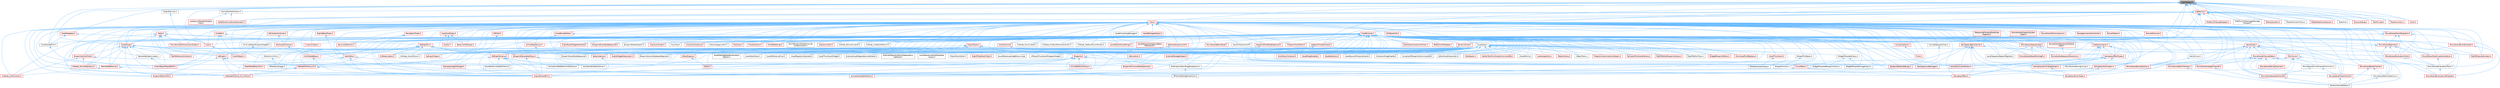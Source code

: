 digraph "LogCategory.h"
{
 // INTERACTIVE_SVG=YES
 // LATEX_PDF_SIZE
  bgcolor="transparent";
  edge [fontname=Helvetica,fontsize=10,labelfontname=Helvetica,labelfontsize=10];
  node [fontname=Helvetica,fontsize=10,shape=box,height=0.2,width=0.4];
  Node1 [id="Node000001",label="LogCategory.h",height=0.2,width=0.4,color="gray40", fillcolor="grey60", style="filled", fontcolor="black",tooltip=" "];
  Node1 -> Node2 [id="edge1_Node000001_Node000002",dir="back",color="steelblue1",style="solid",tooltip=" "];
  Node2 [id="Node000002",label="AssetData.h",height=0.2,width=0.4,color="grey40", fillcolor="white", style="filled",URL="$d9/d19/AssetData_8h.html",tooltip=" "];
  Node2 -> Node3 [id="edge2_Node000002_Node000003",dir="back",color="steelblue1",style="solid",tooltip=" "];
  Node3 [id="Node000003",label="ActorDescContainer.h",height=0.2,width=0.4,color="red", fillcolor="#FFF0F0", style="filled",URL="$de/df0/ActorDescContainer_8h.html",tooltip=" "];
  Node2 -> Node27 [id="edge3_Node000002_Node000027",dir="back",color="steelblue1",style="solid",tooltip=" "];
  Node27 [id="Node000027",label="AnimAssetFindReplace.h",height=0.2,width=0.4,color="red", fillcolor="#FFF0F0", style="filled",URL="$d2/d3f/AnimAssetFindReplace_8h.html",tooltip=" "];
  Node2 -> Node31 [id="edge4_Node000002_Node000031",dir="back",color="steelblue1",style="solid",tooltip=" "];
  Node31 [id="Node000031",label="AnimationGraphSchema.h",height=0.2,width=0.4,color="red", fillcolor="#FFF0F0", style="filled",URL="$dc/d75/AnimationGraphSchema_8h.html",tooltip=" "];
  Node2 -> Node34 [id="edge5_Node000002_Node000034",dir="back",color="steelblue1",style="solid",tooltip=" "];
  Node34 [id="Node000034",label="AnimationStateMachineSchema.h",height=0.2,width=0.4,color="grey40", fillcolor="white", style="filled",URL="$d7/d8c/AnimationStateMachineSchema_8h.html",tooltip=" "];
  Node2 -> Node35 [id="edge6_Node000002_Node000035",dir="back",color="steelblue1",style="solid",tooltip=" "];
  Node35 [id="Node000035",label="AssetDataTagMapSerialization\lDetails.h",height=0.2,width=0.4,color="grey40", fillcolor="white", style="filled",URL="$d5/d67/AssetDataTagMapSerializationDetails_8h.html",tooltip=" "];
  Node2 -> Node36 [id="edge7_Node000002_Node000036",dir="back",color="steelblue1",style="solid",tooltip=" "];
  Node36 [id="Node000036",label="AssetDataToken.h",height=0.2,width=0.4,color="grey40", fillcolor="white", style="filled",URL="$d2/da5/AssetDataToken_8h.html",tooltip=" "];
  Node2 -> Node37 [id="edge8_Node000002_Node000037",dir="back",color="steelblue1",style="solid",tooltip=" "];
  Node37 [id="Node000037",label="AssetDragDropOp.h",height=0.2,width=0.4,color="red", fillcolor="#FFF0F0", style="filled",URL="$df/dda/AssetDragDropOp_8h.html",tooltip=" "];
  Node2 -> Node39 [id="edge9_Node000002_Node000039",dir="back",color="steelblue1",style="solid",tooltip=" "];
  Node39 [id="Node000039",label="AssetReferenceFixer.h",height=0.2,width=0.4,color="grey40", fillcolor="white", style="filled",URL="$dd/da4/AssetReferenceFixer_8h.html",tooltip=" "];
  Node2 -> Node40 [id="edge10_Node000002_Node000040",dir="back",color="steelblue1",style="solid",tooltip=" "];
  Node40 [id="Node000040",label="AssetRegistryGenerator.h",height=0.2,width=0.4,color="grey40", fillcolor="white", style="filled",URL="$df/dd1/AssetRegistryGenerator_8h.html",tooltip=" "];
  Node2 -> Node41 [id="edge11_Node000002_Node000041",dir="back",color="steelblue1",style="solid",tooltip=" "];
  Node41 [id="Node000041",label="AssetSelection.h",height=0.2,width=0.4,color="red", fillcolor="#FFF0F0", style="filled",URL="$d2/d2c/AssetSelection_8h.html",tooltip=" "];
  Node2 -> Node49 [id="edge12_Node000002_Node000049",dir="back",color="steelblue1",style="solid",tooltip=" "];
  Node49 [id="Node000049",label="AssetSourceFilenameCache.h",height=0.2,width=0.4,color="grey40", fillcolor="white", style="filled",URL="$dd/d16/AssetSourceFilenameCache_8h.html",tooltip=" "];
  Node2 -> Node50 [id="edge13_Node000002_Node000050",dir="back",color="steelblue1",style="solid",tooltip=" "];
  Node50 [id="Node000050",label="AssetThumbnail.h",height=0.2,width=0.4,color="red", fillcolor="#FFF0F0", style="filled",URL="$d7/d61/AssetThumbnail_8h.html",tooltip=" "];
  Node50 -> Node59 [id="edge14_Node000050_Node000059",dir="back",color="steelblue1",style="solid",tooltip=" "];
  Node59 [id="Node000059",label="SDeleteAssetsDialog.h",height=0.2,width=0.4,color="grey40", fillcolor="white", style="filled",URL="$d7/d0d/SDeleteAssetsDialog_8h.html",tooltip=" "];
  Node2 -> Node61 [id="edge15_Node000002_Node000061",dir="back",color="steelblue1",style="solid",tooltip=" "];
  Node61 [id="Node000061",label="AssetThumbnailWidget.h",height=0.2,width=0.4,color="grey40", fillcolor="white", style="filled",URL="$d8/d2a/AssetThumbnailWidget_8h.html",tooltip=" "];
  Node2 -> Node62 [id="edge16_Node000002_Node000062",dir="back",color="steelblue1",style="solid",tooltip=" "];
  Node62 [id="Node000062",label="AudioWidgetSubsystem.h",height=0.2,width=0.4,color="red", fillcolor="#FFF0F0", style="filled",URL="$de/d1b/AudioWidgetSubsystem_8h.html",tooltip=" "];
  Node2 -> Node64 [id="edge17_Node000002_Node000064",dir="back",color="steelblue1",style="solid",tooltip=" "];
  Node64 [id="Node000064",label="BlueprintActionDatabaseRegistrar.h",height=0.2,width=0.4,color="grey40", fillcolor="white", style="filled",URL="$d5/d5d/BlueprintActionDatabaseRegistrar_8h.html",tooltip=" "];
  Node2 -> Node65 [id="edge18_Node000002_Node000065",dir="back",color="steelblue1",style="solid",tooltip=" "];
  Node65 [id="Node000065",label="BlueprintAssetNodeSpawner.h",height=0.2,width=0.4,color="grey40", fillcolor="white", style="filled",URL="$d2/d56/BlueprintAssetNodeSpawner_8h.html",tooltip=" "];
  Node2 -> Node66 [id="edge19_Node000002_Node000066",dir="back",color="steelblue1",style="solid",tooltip=" "];
  Node66 [id="Node000066",label="CollectionDragDropOp.h",height=0.2,width=0.4,color="grey40", fillcolor="white", style="filled",URL="$d6/d23/CollectionDragDropOp_8h.html",tooltip=" "];
  Node2 -> Node67 [id="edge20_Node000002_Node000067",dir="back",color="steelblue1",style="solid",tooltip=" "];
  Node67 [id="Node000067",label="CompileAllBlueprintsCommandlet.h",height=0.2,width=0.4,color="grey40", fillcolor="white", style="filled",URL="$d4/d7d/CompileAllBlueprintsCommandlet_8h.html",tooltip=" "];
  Node2 -> Node68 [id="edge21_Node000002_Node000068",dir="back",color="steelblue1",style="solid",tooltip=" "];
  Node68 [id="Node000068",label="DataTableEditorUtils.h",height=0.2,width=0.4,color="red", fillcolor="#FFF0F0", style="filled",URL="$d6/d6f/DataTableEditorUtils_8h.html",tooltip=" "];
  Node2 -> Node70 [id="edge22_Node000002_Node000070",dir="back",color="steelblue1",style="solid",tooltip=" "];
  Node70 [id="Node000070",label="EdGraphSchema.h",height=0.2,width=0.4,color="red", fillcolor="#FFF0F0", style="filled",URL="$d2/dce/EdGraphSchema_8h.html",tooltip=" "];
  Node70 -> Node31 [id="edge23_Node000070_Node000031",dir="back",color="steelblue1",style="solid",tooltip=" "];
  Node70 -> Node34 [id="edge24_Node000070_Node000034",dir="back",color="steelblue1",style="solid",tooltip=" "];
  Node70 -> Node252 [id="edge25_Node000070_Node000252",dir="back",color="steelblue1",style="solid",tooltip=" "];
  Node252 [id="Node000252",label="EdGraphSchema_K2.h",height=0.2,width=0.4,color="red", fillcolor="#FFF0F0", style="filled",URL="$d0/dcf/EdGraphSchema__K2_8h.html",tooltip=" "];
  Node252 -> Node31 [id="edge26_Node000252_Node000031",dir="back",color="steelblue1",style="solid",tooltip=" "];
  Node252 -> Node255 [id="edge27_Node000252_Node000255",dir="back",color="steelblue1",style="solid",tooltip=" "];
  Node255 [id="Node000255",label="BlueprintEditorUtils.h",height=0.2,width=0.4,color="red", fillcolor="#FFF0F0", style="filled",URL="$d7/d3d/BlueprintEditorUtils_8h.html",tooltip=" "];
  Node252 -> Node260 [id="edge28_Node000252_Node000260",dir="back",color="steelblue1",style="solid",tooltip=" "];
  Node260 [id="Node000260",label="EdGraphSchema_K2_Actions.h",height=0.2,width=0.4,color="red", fillcolor="#FFF0F0", style="filled",URL="$d8/d9c/EdGraphSchema__K2__Actions_8h.html",tooltip=" "];
  Node70 -> Node260 [id="edge29_Node000070_Node000260",dir="back",color="steelblue1",style="solid",tooltip=" "];
  Node70 -> Node127 [id="edge30_Node000070_Node000127",dir="back",color="steelblue1",style="solid",tooltip=" "];
  Node127 [id="Node000127",label="EngineSharedPCH.h",height=0.2,width=0.4,color="red", fillcolor="#FFF0F0", style="filled",URL="$dc/dbb/EngineSharedPCH_8h.html",tooltip=" "];
  Node70 -> Node458 [id="edge31_Node000070_Node000458",dir="back",color="steelblue1",style="solid",tooltip=" "];
  Node458 [id="Node000458",label="SoundCueGraphSchema.h",height=0.2,width=0.4,color="grey40", fillcolor="white", style="filled",URL="$d7/d4a/SoundCueGraphSchema_8h.html",tooltip=" "];
  Node70 -> Node125 [id="edge32_Node000070_Node000125",dir="back",color="steelblue1",style="solid",tooltip=" "];
  Node125 [id="Node000125",label="SoundSubmixGraphSchema.h",height=0.2,width=0.4,color="grey40", fillcolor="white", style="filled",URL="$dc/ddf/SoundSubmixGraphSchema_8h.html",tooltip=" "];
  Node2 -> Node252 [id="edge33_Node000002_Node000252",dir="back",color="steelblue1",style="solid",tooltip=" "];
  Node2 -> Node459 [id="edge34_Node000002_Node000459",dir="back",color="steelblue1",style="solid",tooltip=" "];
  Node459 [id="Node000459",label="Editor.h",height=0.2,width=0.4,color="red", fillcolor="#FFF0F0", style="filled",URL="$de/d6e/Editor_8h.html",tooltip=" "];
  Node2 -> Node613 [id="edge35_Node000002_Node000613",dir="back",color="steelblue1",style="solid",tooltip=" "];
  Node613 [id="Node000613",label="EditorAnimUtils.h",height=0.2,width=0.4,color="grey40", fillcolor="white", style="filled",URL="$d1/dd4/EditorAnimUtils_8h.html",tooltip=" "];
  Node613 -> Node554 [id="edge36_Node000613_Node000554",dir="back",color="steelblue1",style="solid",tooltip=" "];
  Node554 [id="Node000554",label="SSkeletonWidget.h",height=0.2,width=0.4,color="grey40", fillcolor="white", style="filled",URL="$dd/da7/SSkeletonWidget_8h.html",tooltip=" "];
  Node2 -> Node614 [id="edge37_Node000002_Node000614",dir="back",color="steelblue1",style="solid",tooltip=" "];
  Node614 [id="Node000614",label="EditorAssetSubsystem.h",height=0.2,width=0.4,color="grey40", fillcolor="white", style="filled",URL="$df/d69/EditorAssetSubsystem_8h.html",tooltip=" "];
  Node2 -> Node615 [id="edge38_Node000002_Node000615",dir="back",color="steelblue1",style="solid",tooltip=" "];
  Node615 [id="Node000615",label="EditorEngine.h",height=0.2,width=0.4,color="red", fillcolor="#FFF0F0", style="filled",URL="$da/d0c/EditorEngine_8h.html",tooltip=" "];
  Node615 -> Node459 [id="edge39_Node000615_Node000459",dir="back",color="steelblue1",style="solid",tooltip=" "];
  Node2 -> Node127 [id="edge40_Node000002_Node000127",dir="back",color="steelblue1",style="solid",tooltip=" "];
  Node2 -> Node618 [id="edge41_Node000002_Node000618",dir="back",color="steelblue1",style="solid",tooltip=" "];
  Node618 [id="Node000618",label="ExternalAssetDependencyGatherer.h",height=0.2,width=0.4,color="grey40", fillcolor="white", style="filled",URL="$da/dbe/ExternalAssetDependencyGatherer_8h.html",tooltip=" "];
  Node2 -> Node619 [id="edge42_Node000002_Node000619",dir="back",color="steelblue1",style="solid",tooltip=" "];
  Node619 [id="Node000619",label="ExternalObjectAndActorDependency\lGatherer.h",height=0.2,width=0.4,color="grey40", fillcolor="white", style="filled",URL="$d3/d4e/ExternalObjectAndActorDependencyGatherer_8h.html",tooltip=" "];
  Node2 -> Node620 [id="edge43_Node000002_Node000620",dir="back",color="steelblue1",style="solid",tooltip=" "];
  Node620 [id="Node000620",label="ExternalPackageHelper.h",height=0.2,width=0.4,color="red", fillcolor="#FFF0F0", style="filled",URL="$d3/d2f/ExternalPackageHelper_8h.html",tooltip=" "];
  Node2 -> Node622 [id="edge44_Node000002_Node000622",dir="back",color="steelblue1",style="solid",tooltip=" "];
  Node622 [id="Node000622",label="FileHelpers.h",height=0.2,width=0.4,color="red", fillcolor="#FFF0F0", style="filled",URL="$d9/d82/FileHelpers_8h.html",tooltip=" "];
  Node2 -> Node624 [id="edge45_Node000002_Node000624",dir="back",color="steelblue1",style="solid",tooltip=" "];
  Node624 [id="Node000624",label="GameplayCueManager.h",height=0.2,width=0.4,color="red", fillcolor="#FFF0F0", style="filled",URL="$d7/d4e/GameplayCueManager_8h.html",tooltip=" "];
  Node2 -> Node627 [id="edge46_Node000002_Node000627",dir="back",color="steelblue1",style="solid",tooltip=" "];
  Node627 [id="Node000627",label="GameplayTagsManager.h",height=0.2,width=0.4,color="red", fillcolor="#FFF0F0", style="filled",URL="$d5/dc9/GameplayTagsManager_8h.html",tooltip=" "];
  Node2 -> Node699 [id="edge47_Node000002_Node000699",dir="back",color="steelblue1",style="solid",tooltip=" "];
  Node699 [id="Node000699",label="GatherTextFromAssetsCommandlet.h",height=0.2,width=0.4,color="red", fillcolor="#FFF0F0", style="filled",URL="$df/da5/GatherTextFromAssetsCommandlet_8h.html",tooltip=" "];
  Node2 -> Node700 [id="edge48_Node000002_Node000700",dir="back",color="steelblue1",style="solid",tooltip=" "];
  Node700 [id="Node000700",label="IAssetFamily.h",height=0.2,width=0.4,color="grey40", fillcolor="white", style="filled",URL="$d5/d12/IAssetFamily_8h.html",tooltip=" "];
  Node2 -> Node701 [id="edge49_Node000002_Node000701",dir="back",color="steelblue1",style="solid",tooltip=" "];
  Node701 [id="Node000701",label="LandscapeUtils.h",height=0.2,width=0.4,color="red", fillcolor="#FFF0F0", style="filled",URL="$d0/dc0/LandscapeUtils_8h.html",tooltip=" "];
  Node2 -> Node712 [id="edge50_Node000002_Node000712",dir="back",color="steelblue1",style="solid",tooltip=" "];
  Node712 [id="Node000712",label="LevelSequenceShotMetaData\lLibrary.h",height=0.2,width=0.4,color="grey40", fillcolor="white", style="filled",URL="$d2/d37/LevelSequenceShotMetaDataLibrary_8h.html",tooltip=" "];
  Node2 -> Node713 [id="edge51_Node000002_Node000713",dir="back",color="steelblue1",style="solid",tooltip=" "];
  Node713 [id="Node000713",label="MediaTrackEditor.h",height=0.2,width=0.4,color="grey40", fillcolor="white", style="filled",URL="$d0/d41/MediaTrackEditor_8h.html",tooltip=" "];
  Node2 -> Node714 [id="edge52_Node000002_Node000714",dir="back",color="steelblue1",style="solid",tooltip=" "];
  Node714 [id="Node000714",label="NoExportTypes.h",height=0.2,width=0.4,color="red", fillcolor="#FFF0F0", style="filled",URL="$d3/d21/NoExportTypes_8h.html",tooltip=" "];
  Node2 -> Node819 [id="edge53_Node000002_Node000819",dir="back",color="steelblue1",style="solid",tooltip=" "];
  Node819 [id="Node000819",label="ObjectLibrary.h",height=0.2,width=0.4,color="red", fillcolor="#FFF0F0", style="filled",URL="$d8/de1/ObjectLibrary_8h.html",tooltip=" "];
  Node2 -> Node821 [id="edge54_Node000002_Node000821",dir="back",color="steelblue1",style="solid",tooltip=" "];
  Node821 [id="Node000821",label="ObjectTools.h",height=0.2,width=0.4,color="grey40", fillcolor="white", style="filled",URL="$d3/d71/ObjectTools_8h.html",tooltip=" "];
  Node2 -> Node822 [id="edge55_Node000002_Node000822",dir="back",color="steelblue1",style="solid",tooltip=" "];
  Node822 [id="Node000822",label="PropertyCustomizationHelpers.h",height=0.2,width=0.4,color="red", fillcolor="#FFF0F0", style="filled",URL="$d7/dd0/PropertyCustomizationHelpers_8h.html",tooltip=" "];
  Node2 -> Node824 [id="edge56_Node000002_Node000824",dir="back",color="steelblue1",style="solid",tooltip=" "];
  Node824 [id="Node000824",label="ReimportFbxSceneFactory.h",height=0.2,width=0.4,color="red", fillcolor="#FFF0F0", style="filled",URL="$dc/d5f/ReimportFbxSceneFactory_8h.html",tooltip=" "];
  Node2 -> Node273 [id="edge57_Node000002_Node000273",dir="back",color="steelblue1",style="solid",tooltip=" "];
  Node273 [id="Node000273",label="RigVMEditorBlueprintLibrary.h",height=0.2,width=0.4,color="red", fillcolor="#FFF0F0", style="filled",URL="$d9/d31/RigVMEditorBlueprintLibrary_8h.html",tooltip=" "];
  Node2 -> Node825 [id="edge58_Node000002_Node000825",dir="back",color="steelblue1",style="solid",tooltip=" "];
  Node825 [id="Node000825",label="RigVMEditorTools.h",height=0.2,width=0.4,color="grey40", fillcolor="white", style="filled",URL="$d5/ddd/RigVMEditorTools_8h.html",tooltip=" "];
  Node2 -> Node286 [id="edge59_Node000002_Node000286",dir="back",color="steelblue1",style="solid",tooltip=" "];
  Node286 [id="Node000286",label="RigVMTreeToolkitTask.h",height=0.2,width=0.4,color="red", fillcolor="#FFF0F0", style="filled",URL="$d1/dd5/RigVMTreeToolkitTask_8h.html",tooltip=" "];
  Node2 -> Node59 [id="edge60_Node000002_Node000059",dir="back",color="steelblue1",style="solid",tooltip=" "];
  Node2 -> Node230 [id="edge61_Node000002_Node000230",dir="back",color="steelblue1",style="solid",tooltip=" "];
  Node230 [id="Node000230",label="SGraphPinClass.h",height=0.2,width=0.4,color="grey40", fillcolor="white", style="filled",URL="$df/d8d/SGraphPinClass_8h.html",tooltip=" "];
  Node2 -> Node229 [id="edge62_Node000002_Node000229",dir="back",color="steelblue1",style="solid",tooltip=" "];
  Node229 [id="Node000229",label="SGraphPinObject.h",height=0.2,width=0.4,color="grey40", fillcolor="white", style="filled",URL="$da/dd6/SGraphPinObject_8h.html",tooltip=" "];
  Node229 -> Node230 [id="edge63_Node000229_Node000230",dir="back",color="steelblue1",style="solid",tooltip=" "];
  Node2 -> Node554 [id="edge64_Node000002_Node000554",dir="back",color="steelblue1",style="solid",tooltip=" "];
  Node2 -> Node458 [id="edge65_Node000002_Node000458",dir="back",color="steelblue1",style="solid",tooltip=" "];
  Node2 -> Node125 [id="edge66_Node000002_Node000125",dir="back",color="steelblue1",style="solid",tooltip=" "];
  Node2 -> Node826 [id="edge67_Node000002_Node000826",dir="back",color="steelblue1",style="solid",tooltip=" "];
  Node826 [id="Node000826",label="SoundWaveLoadingBehavior.cpp",height=0.2,width=0.4,color="grey40", fillcolor="white", style="filled",URL="$d7/d95/SoundWaveLoadingBehavior_8cpp.html",tooltip=" "];
  Node2 -> Node827 [id="edge68_Node000002_Node000827",dir="back",color="steelblue1",style="solid",tooltip=" "];
  Node827 [id="Node000827",label="VPAssetThumbnailWrapperWidget.h",height=0.2,width=0.4,color="grey40", fillcolor="white", style="filled",URL="$d8/da8/VPAssetThumbnailWrapperWidget_8h.html",tooltip=" "];
  Node2 -> Node84 [id="edge69_Node000002_Node000084",dir="back",color="steelblue1",style="solid",tooltip=" "];
  Node84 [id="Node000084",label="WidgetBlueprintEditor.h",height=0.2,width=0.4,color="red", fillcolor="#FFF0F0", style="filled",URL="$d6/d04/WidgetBlueprintEditor_8h.html",tooltip=" "];
  Node2 -> Node828 [id="edge70_Node000002_Node000828",dir="back",color="steelblue1",style="solid",tooltip=" "];
  Node828 [id="Node000828",label="WidgetTemplateBlueprintClass.h",height=0.2,width=0.4,color="grey40", fillcolor="white", style="filled",URL="$d4/d8e/WidgetTemplateBlueprintClass_8h.html",tooltip=" "];
  Node2 -> Node829 [id="edge71_Node000002_Node000829",dir="back",color="steelblue1",style="solid",tooltip=" "];
  Node829 [id="Node000829",label="WidgetTemplateClass.h",height=0.2,width=0.4,color="grey40", fillcolor="white", style="filled",URL="$df/da5/WidgetTemplateClass_8h.html",tooltip=" "];
  Node829 -> Node828 [id="edge72_Node000829_Node000828",dir="back",color="steelblue1",style="solid",tooltip=" "];
  Node829 -> Node830 [id="edge73_Node000829_Node000830",dir="back",color="steelblue1",style="solid",tooltip=" "];
  Node830 [id="Node000830",label="WidgetTemplateImageClass.h",height=0.2,width=0.4,color="grey40", fillcolor="white", style="filled",URL="$d1/d00/WidgetTemplateImageClass_8h.html",tooltip=" "];
  Node2 -> Node830 [id="edge74_Node000002_Node000830",dir="back",color="steelblue1",style="solid",tooltip=" "];
  Node1 -> Node831 [id="edge75_Node000001_Node000831",dir="back",color="steelblue1",style="solid",tooltip=" "];
  Node831 [id="Node000831",label="AsyncTaskNotification.h",height=0.2,width=0.4,color="grey40", fillcolor="white", style="filled",URL="$df/d7a/AsyncTaskNotification_8h.html",tooltip=" "];
  Node831 -> Node832 [id="edge76_Node000831_Node000832",dir="back",color="steelblue1",style="solid",tooltip=" "];
  Node832 [id="Node000832",label="CoreAsyncTaskNotification\lImpl.h",height=0.2,width=0.4,color="red", fillcolor="#FFF0F0", style="filled",URL="$dd/d5a/CoreAsyncTaskNotificationImpl_8h.html",tooltip=" "];
  Node831 -> Node839 [id="edge77_Node000831_Node000839",dir="back",color="steelblue1",style="solid",tooltip=" "];
  Node839 [id="Node000839",label="DataflowSimulationGenerator.h",height=0.2,width=0.4,color="red", fillcolor="#FFF0F0", style="filled",URL="$d5/d4d/DataflowSimulationGenerator_8h.html",tooltip=" "];
  Node1 -> Node842 [id="edge78_Node000001_Node000842",dir="back",color="steelblue1",style="solid",tooltip=" "];
  Node842 [id="Node000842",label="Class.h",height=0.2,width=0.4,color="red", fillcolor="#FFF0F0", style="filled",URL="$d4/d05/Class_8h.html",tooltip=" "];
  Node842 -> Node843 [id="edge79_Node000842_Node000843",dir="back",color="steelblue1",style="solid",tooltip=" "];
  Node843 [id="Node000843",label="ARFilter.h",height=0.2,width=0.4,color="red", fillcolor="#FFF0F0", style="filled",URL="$da/df2/ARFilter_8h.html",tooltip=" "];
  Node843 -> Node714 [id="edge80_Node000843_Node000714",dir="back",color="steelblue1",style="solid",tooltip=" "];
  Node842 -> Node849 [id="edge81_Node000842_Node000849",dir="back",color="steelblue1",style="solid",tooltip=" "];
  Node849 [id="Node000849",label="AnimNodeBase.h",height=0.2,width=0.4,color="red", fillcolor="#FFF0F0", style="filled",URL="$d9/dce/AnimNodeBase_8h.html",tooltip=" "];
  Node849 -> Node127 [id="edge82_Node000849_Node000127",dir="back",color="steelblue1",style="solid",tooltip=" "];
  Node842 -> Node882 [id="edge83_Node000842_Node000882",dir="back",color="steelblue1",style="solid",tooltip=" "];
  Node882 [id="Node000882",label="ArchiveObjectPropertyMapper.h",height=0.2,width=0.4,color="grey40", fillcolor="white", style="filled",URL="$dc/d9a/ArchiveObjectPropertyMapper_8h.html",tooltip=" "];
  Node882 -> Node883 [id="edge84_Node000882_Node000883",dir="back",color="steelblue1",style="solid",tooltip=" "];
  Node883 [id="Node000883",label="CoreUObject.h",height=0.2,width=0.4,color="red", fillcolor="#FFF0F0", style="filled",URL="$d0/ded/CoreUObject_8h.html",tooltip=" "];
  Node842 -> Node886 [id="edge85_Node000842_Node000886",dir="back",color="steelblue1",style="solid",tooltip=" "];
  Node886 [id="Node000886",label="AssetBundleData.h",height=0.2,width=0.4,color="red", fillcolor="#FFF0F0", style="filled",URL="$df/d47/AssetBundleData_8h.html",tooltip=" "];
  Node886 -> Node2 [id="edge86_Node000886_Node000002",dir="back",color="steelblue1",style="solid",tooltip=" "];
  Node886 -> Node714 [id="edge87_Node000886_Node000714",dir="back",color="steelblue1",style="solid",tooltip=" "];
  Node842 -> Node957 [id="edge88_Node000842_Node000957",dir="back",color="steelblue1",style="solid",tooltip=" "];
  Node957 [id="Node000957",label="AssetCompilingManager.h",height=0.2,width=0.4,color="grey40", fillcolor="white", style="filled",URL="$d2/d23/AssetCompilingManager_8h.html",tooltip=" "];
  Node842 -> Node2 [id="edge89_Node000842_Node000002",dir="back",color="steelblue1",style="solid",tooltip=" "];
  Node842 -> Node958 [id="edge90_Node000842_Node000958",dir="back",color="steelblue1",style="solid",tooltip=" "];
  Node958 [id="Node000958",label="AssetManagerTypes.h",height=0.2,width=0.4,color="red", fillcolor="#FFF0F0", style="filled",URL="$d6/d98/AssetManagerTypes_8h.html",tooltip=" "];
  Node842 -> Node960 [id="edge91_Node000842_Node000960",dir="back",color="steelblue1",style="solid",tooltip=" "];
  Node960 [id="Node000960",label="Attenuation.h",height=0.2,width=0.4,color="red", fillcolor="#FFF0F0", style="filled",URL="$d3/d18/Attenuation_8h.html",tooltip=" "];
  Node842 -> Node990 [id="edge92_Node000842_Node000990",dir="back",color="steelblue1",style="solid",tooltip=" "];
  Node990 [id="Node000990",label="AttributesContainer.h",height=0.2,width=0.4,color="red", fillcolor="#FFF0F0", style="filled",URL="$d7/db7/AttributesContainer_8h.html",tooltip=" "];
  Node990 -> Node991 [id="edge93_Node000990_Node000991",dir="back",color="steelblue1",style="solid",tooltip=" "];
  Node991 [id="Node000991",label="AttributesRuntime.h",height=0.2,width=0.4,color="red", fillcolor="#FFF0F0", style="filled",URL="$dc/dc1/AttributesRuntime_8h.html",tooltip=" "];
  Node991 -> Node849 [id="edge94_Node000991_Node000849",dir="back",color="steelblue1",style="solid",tooltip=" "];
  Node842 -> Node991 [id="edge95_Node000842_Node000991",dir="back",color="steelblue1",style="solid",tooltip=" "];
  Node842 -> Node1027 [id="edge96_Node000842_Node001027",dir="back",color="steelblue1",style="solid",tooltip=" "];
  Node1027 [id="Node001027",label="AudioPanelWidgetInterface.h",height=0.2,width=0.4,color="red", fillcolor="#FFF0F0", style="filled",URL="$da/d52/AudioPanelWidgetInterface_8h.html",tooltip=" "];
  Node842 -> Node1029 [id="edge97_Node000842_Node001029",dir="back",color="steelblue1",style="solid",tooltip=" "];
  Node1029 [id="Node001029",label="AudioVolume.h",height=0.2,width=0.4,color="red", fillcolor="#FFF0F0", style="filled",URL="$dd/dbb/AudioVolume_8h.html",tooltip=" "];
  Node1029 -> Node127 [id="edge98_Node001029_Node000127",dir="back",color="steelblue1",style="solid",tooltip=" "];
  Node842 -> Node62 [id="edge99_Node000842_Node000062",dir="back",color="steelblue1",style="solid",tooltip=" "];
  Node842 -> Node76 [id="edge100_Node000842_Node000076",dir="back",color="steelblue1",style="solid",tooltip=" "];
  Node76 [id="Node000076",label="BPVariableDragDropAction.h",height=0.2,width=0.4,color="grey40", fillcolor="white", style="filled",URL="$dd/d23/BPVariableDragDropAction_8h.html",tooltip=" "];
  Node842 -> Node1051 [id="edge101_Node000842_Node001051",dir="back",color="steelblue1",style="solid",tooltip=" "];
  Node1051 [id="Node001051",label="BehaviorTreeTypes.h",height=0.2,width=0.4,color="red", fillcolor="#FFF0F0", style="filled",URL="$db/d7c/BehaviorTreeTypes_8h.html",tooltip=" "];
  Node842 -> Node1118 [id="edge102_Node000842_Node001118",dir="back",color="steelblue1",style="solid",tooltip=" "];
  Node1118 [id="Node001118",label="Blueprint.h",height=0.2,width=0.4,color="red", fillcolor="#FFF0F0", style="filled",URL="$d8/d4d/Blueprint_8h.html",tooltip=" "];
  Node1118 -> Node76 [id="edge103_Node001118_Node000076",dir="back",color="steelblue1",style="solid",tooltip=" "];
  Node1118 -> Node443 [id="edge104_Node001118_Node000443",dir="back",color="steelblue1",style="solid",tooltip=" "];
  Node443 [id="Node000443",label="BlueprintEditorSettings.h",height=0.2,width=0.4,color="red", fillcolor="#FFF0F0", style="filled",URL="$d4/dbc/BlueprintEditorSettings_8h.html",tooltip=" "];
  Node1118 -> Node255 [id="edge105_Node001118_Node000255",dir="back",color="steelblue1",style="solid",tooltip=" "];
  Node1118 -> Node260 [id="edge106_Node001118_Node000260",dir="back",color="steelblue1",style="solid",tooltip=" "];
  Node1118 -> Node127 [id="edge107_Node001118_Node000127",dir="back",color="steelblue1",style="solid",tooltip=" "];
  Node1118 -> Node1198 [id="edge108_Node001118_Node001198",dir="back",color="steelblue1",style="solid",tooltip=" "];
  Node1198 [id="Node001198",label="KismetEditorUtilities.h",height=0.2,width=0.4,color="red", fillcolor="#FFF0F0", style="filled",URL="$d4/d72/KismetEditorUtilities_8h.html",tooltip=" "];
  Node1118 -> Node1202 [id="edge109_Node001118_Node001202",dir="back",color="steelblue1",style="solid",tooltip=" "];
  Node1202 [id="Node001202",label="MemberReference.h",height=0.2,width=0.4,color="red", fillcolor="#FFF0F0", style="filled",URL="$dc/d3d/MemberReference_8h.html",tooltip=" "];
  Node1202 -> Node127 [id="edge110_Node001202_Node000127",dir="back",color="steelblue1",style="solid",tooltip=" "];
  Node1202 -> Node139 [id="edge111_Node001202_Node000139",dir="back",color="steelblue1",style="solid",tooltip=" "];
  Node139 [id="Node000139",label="K2Node_CallFunction.h",height=0.2,width=0.4,color="red", fillcolor="#FFF0F0", style="filled",URL="$d5/d5f/K2Node__CallFunction_8h.html",tooltip=" "];
  Node1118 -> Node80 [id="edge112_Node001118_Node000080",dir="back",color="steelblue1",style="solid",tooltip=" "];
  Node80 [id="Node000080",label="MyBlueprintItemDragDropAction.h",height=0.2,width=0.4,color="grey40", fillcolor="white", style="filled",URL="$da/d11/MyBlueprintItemDragDropAction_8h.html",tooltip=" "];
  Node80 -> Node76 [id="edge113_Node000080_Node000076",dir="back",color="steelblue1",style="solid",tooltip=" "];
  Node842 -> Node64 [id="edge114_Node000842_Node000064",dir="back",color="steelblue1",style="solid",tooltip=" "];
  Node842 -> Node1225 [id="edge115_Node000842_Node001225",dir="back",color="steelblue1",style="solid",tooltip=" "];
  Node1225 [id="Node001225",label="BlueprintActionFilter.h",height=0.2,width=0.4,color="red", fillcolor="#FFF0F0", style="filled",URL="$d5/d2a/BlueprintActionFilter_8h.html",tooltip=" "];
  Node1225 -> Node1144 [id="edge116_Node001225_Node001144",dir="back",color="steelblue1",style="solid",tooltip=" "];
  Node1144 [id="Node001144",label="BlueprintFunctionNodeSpawner.h",height=0.2,width=0.4,color="red", fillcolor="#FFF0F0", style="filled",URL="$d0/d59/BlueprintFunctionNodeSpawner_8h.html",tooltip=" "];
  Node1225 -> Node139 [id="edge117_Node001225_Node000139",dir="back",color="steelblue1",style="solid",tooltip=" "];
  Node1225 -> Node1189 [id="edge118_Node001225_Node001189",dir="back",color="steelblue1",style="solid",tooltip=" "];
  Node1189 [id="Node001189",label="K2Node_StructOperation.h",height=0.2,width=0.4,color="red", fillcolor="#FFF0F0", style="filled",URL="$d1/d1c/K2Node__StructOperation_8h.html",tooltip=" "];
  Node842 -> Node65 [id="edge119_Node000842_Node000065",dir="back",color="steelblue1",style="solid",tooltip=" "];
  Node842 -> Node443 [id="edge120_Node000842_Node000443",dir="back",color="steelblue1",style="solid",tooltip=" "];
  Node842 -> Node255 [id="edge121_Node000842_Node000255",dir="back",color="steelblue1",style="solid",tooltip=" "];
  Node842 -> Node172 [id="edge122_Node000842_Node000172",dir="back",color="steelblue1",style="solid",tooltip=" "];
  Node172 [id="Node000172",label="BlueprintEventNodeSpawner.h",height=0.2,width=0.4,color="red", fillcolor="#FFF0F0", style="filled",URL="$d4/dd3/BlueprintEventNodeSpawner_8h.html",tooltip=" "];
  Node842 -> Node1143 [id="edge123_Node000842_Node001143",dir="back",color="steelblue1",style="solid",tooltip=" "];
  Node1143 [id="Node001143",label="BlueprintFieldNodeSpawner.h",height=0.2,width=0.4,color="red", fillcolor="#FFF0F0", style="filled",URL="$da/d70/BlueprintFieldNodeSpawner_8h.html",tooltip=" "];
  Node1143 -> Node1144 [id="edge124_Node001143_Node001144",dir="back",color="steelblue1",style="solid",tooltip=" "];
  Node842 -> Node1144 [id="edge125_Node000842_Node001144",dir="back",color="steelblue1",style="solid",tooltip=" "];
  Node842 -> Node1230 [id="edge126_Node000842_Node001230",dir="back",color="steelblue1",style="solid",tooltip=" "];
  Node1230 [id="Node001230",label="BlueprintGeneratedClass.h",height=0.2,width=0.4,color="red", fillcolor="#FFF0F0", style="filled",URL="$d6/d77/BlueprintGeneratedClass_8h.html",tooltip=" "];
  Node1230 -> Node127 [id="edge127_Node001230_Node000127",dir="back",color="steelblue1",style="solid",tooltip=" "];
  Node1230 -> Node1198 [id="edge128_Node001230_Node001198",dir="back",color="steelblue1",style="solid",tooltip=" "];
  Node842 -> Node1233 [id="edge129_Node000842_Node001233",dir="back",color="steelblue1",style="solid",tooltip=" "];
  Node1233 [id="Node001233",label="BlueprintNodeHelpers.h",height=0.2,width=0.4,color="grey40", fillcolor="white", style="filled",URL="$df/d9b/BlueprintNodeHelpers_8h.html",tooltip=" "];
  Node842 -> Node1234 [id="edge130_Node000842_Node001234",dir="back",color="steelblue1",style="solid",tooltip=" "];
  Node1234 [id="Node001234",label="BodyInstance.h",height=0.2,width=0.4,color="red", fillcolor="#FFF0F0", style="filled",URL="$d3/d42/BodyInstance_8h.html",tooltip=" "];
  Node1234 -> Node127 [id="edge131_Node001234_Node000127",dir="back",color="steelblue1",style="solid",tooltip=" "];
  Node842 -> Node1206 [id="edge132_Node000842_Node001206",dir="back",color="steelblue1",style="solid",tooltip=" "];
  Node1206 [id="Node001206",label="BuiltInChannelEditors.h",height=0.2,width=0.4,color="grey40", fillcolor="white", style="filled",URL="$df/daf/BuiltInChannelEditors_8h.html",tooltip=" "];
  Node842 -> Node1525 [id="edge133_Node000842_Node001525",dir="back",color="steelblue1",style="solid",tooltip=" "];
  Node1525 [id="Node001525",label="Casts.h",height=0.2,width=0.4,color="red", fillcolor="#FFF0F0", style="filled",URL="$d4/d55/Casts_8h.html",tooltip=" "];
  Node1525 -> Node883 [id="edge134_Node001525_Node000883",dir="back",color="steelblue1",style="solid",tooltip=" "];
  Node1525 -> Node1533 [id="edge135_Node001525_Node001533",dir="back",color="steelblue1",style="solid",tooltip=" "];
  Node1533 [id="Node001533",label="CoreUObjectSharedPCH.h",height=0.2,width=0.4,color="red", fillcolor="#FFF0F0", style="filled",URL="$de/d2f/CoreUObjectSharedPCH_8h.html",tooltip=" "];
  Node1525 -> Node1535 [id="edge136_Node001525_Node001535",dir="back",color="steelblue1",style="solid",tooltip=" "];
  Node1535 [id="Node001535",label="EdGraph.h",height=0.2,width=0.4,color="red", fillcolor="#FFF0F0", style="filled",URL="$dd/dae/EdGraph_8h.html",tooltip=" "];
  Node1535 -> Node255 [id="edge137_Node001535_Node000255",dir="back",color="steelblue1",style="solid",tooltip=" "];
  Node1535 -> Node252 [id="edge138_Node001535_Node000252",dir="back",color="steelblue1",style="solid",tooltip=" "];
  Node1535 -> Node260 [id="edge139_Node001535_Node000260",dir="back",color="steelblue1",style="solid",tooltip=" "];
  Node1535 -> Node127 [id="edge140_Node001535_Node000127",dir="back",color="steelblue1",style="solid",tooltip=" "];
  Node1525 -> Node1551 [id="edge141_Node001525_Node001551",dir="back",color="steelblue1",style="solid",tooltip=" "];
  Node1551 [id="Node001551",label="EdGraphPin.h",height=0.2,width=0.4,color="red", fillcolor="#FFF0F0", style="filled",URL="$da/d52/EdGraphPin_8h.html",tooltip=" "];
  Node1551 -> Node1118 [id="edge142_Node001551_Node001118",dir="back",color="steelblue1",style="solid",tooltip=" "];
  Node1551 -> Node1230 [id="edge143_Node001551_Node001230",dir="back",color="steelblue1",style="solid",tooltip=" "];
  Node1551 -> Node70 [id="edge144_Node001551_Node000070",dir="back",color="steelblue1",style="solid",tooltip=" "];
  Node1551 -> Node252 [id="edge145_Node001551_Node000252",dir="back",color="steelblue1",style="solid",tooltip=" "];
  Node1551 -> Node260 [id="edge146_Node001551_Node000260",dir="back",color="steelblue1",style="solid",tooltip=" "];
  Node1551 -> Node127 [id="edge147_Node001551_Node000127",dir="back",color="steelblue1",style="solid",tooltip=" "];
  Node1551 -> Node1185 [id="edge148_Node001551_Node001185",dir="back",color="steelblue1",style="solid",tooltip=" "];
  Node1185 [id="Node001185",label="K2Node_Select.h",height=0.2,width=0.4,color="red", fillcolor="#FFF0F0", style="filled",URL="$d2/de5/K2Node__Select_8h.html",tooltip=" "];
  Node1551 -> Node193 [id="edge149_Node001551_Node000193",dir="back",color="steelblue1",style="solid",tooltip=" "];
  Node193 [id="Node000193",label="K2Node_SwitchEnum.h",height=0.2,width=0.4,color="grey40", fillcolor="white", style="filled",URL="$d1/df5/K2Node__SwitchEnum_8h.html",tooltip=" "];
  Node1525 -> Node260 [id="edge150_Node001525_Node000260",dir="back",color="steelblue1",style="solid",tooltip=" "];
  Node1525 -> Node3448 [id="edge151_Node001525_Node003448",dir="back",color="steelblue1",style="solid",tooltip=" "];
  Node3448 [id="Node003448",label="LiveLinkTypes.h",height=0.2,width=0.4,color="red", fillcolor="#FFF0F0", style="filled",URL="$d2/d4c/LiveLinkTypes_8h.html",tooltip=" "];
  Node1525 -> Node3488 [id="edge152_Node001525_Node003488",dir="back",color="steelblue1",style="solid",tooltip=" "];
  Node3488 [id="Node003488",label="MovieSceneEntitySystemGraphs.h",height=0.2,width=0.4,color="red", fillcolor="#FFF0F0", style="filled",URL="$dd/ded/MovieSceneEntitySystemGraphs_8h.html",tooltip=" "];
  Node1525 -> Node2601 [id="edge153_Node001525_Node002601",dir="back",color="steelblue1",style="solid",tooltip=" "];
  Node2601 [id="Node002601",label="UnrealType.h",height=0.2,width=0.4,color="red", fillcolor="#FFF0F0", style="filled",URL="$d6/d2f/UnrealType_8h.html",tooltip=" "];
  Node2601 -> Node76 [id="edge154_Node002601_Node000076",dir="back",color="steelblue1",style="solid",tooltip=" "];
  Node2601 -> Node1225 [id="edge155_Node002601_Node001225",dir="back",color="steelblue1",style="solid",tooltip=" "];
  Node2601 -> Node255 [id="edge156_Node002601_Node000255",dir="back",color="steelblue1",style="solid",tooltip=" "];
  Node2601 -> Node1230 [id="edge157_Node002601_Node001230",dir="back",color="steelblue1",style="solid",tooltip=" "];
  Node2601 -> Node883 [id="edge158_Node002601_Node000883",dir="back",color="steelblue1",style="solid",tooltip=" "];
  Node2601 -> Node1533 [id="edge159_Node002601_Node001533",dir="back",color="steelblue1",style="solid",tooltip=" "];
  Node2601 -> Node2814 [id="edge160_Node002601_Node002814",dir="back",color="steelblue1",style="solid",tooltip=" "];
  Node2814 [id="Node002814",label="DataTable.h",height=0.2,width=0.4,color="red", fillcolor="#FFF0F0", style="filled",URL="$d3/dba/DataTable_8h.html",tooltip=" "];
  Node2814 -> Node68 [id="edge161_Node002814_Node000068",dir="back",color="steelblue1",style="solid",tooltip=" "];
  Node2814 -> Node127 [id="edge162_Node002814_Node000127",dir="back",color="steelblue1",style="solid",tooltip=" "];
  Node2814 -> Node627 [id="edge163_Node002814_Node000627",dir="back",color="steelblue1",style="solid",tooltip=" "];
  Node2601 -> Node260 [id="edge164_Node002601_Node000260",dir="back",color="steelblue1",style="solid",tooltip=" "];
  Node2601 -> Node613 [id="edge165_Node002601_Node000613",dir="back",color="steelblue1",style="solid",tooltip=" "];
  Node2601 -> Node2925 [id="edge166_Node002601_Node002925",dir="back",color="steelblue1",style="solid",tooltip=" "];
  Node2925 [id="Node002925",label="FastReferenceCollector.h",height=0.2,width=0.4,color="red", fillcolor="#FFF0F0", style="filled",URL="$dd/d44/FastReferenceCollector_8h.html",tooltip=" "];
  Node2601 -> Node2848 [id="edge167_Node002601_Node002848",dir="back",color="steelblue1",style="solid",tooltip=" "];
  Node2848 [id="Node002848",label="GeneratedCppIncludes.h",height=0.2,width=0.4,color="grey40", fillcolor="white", style="filled",URL="$d5/d24/GeneratedCppIncludes_8h.html",tooltip=" "];
  Node2848 -> Node1533 [id="edge168_Node002848_Node001533",dir="back",color="steelblue1",style="solid",tooltip=" "];
  Node2601 -> Node1189 [id="edge169_Node002601_Node001189",dir="back",color="steelblue1",style="solid",tooltip=" "];
  Node2601 -> Node1202 [id="edge170_Node002601_Node001202",dir="back",color="steelblue1",style="solid",tooltip=" "];
  Node2601 -> Node80 [id="edge171_Node002601_Node000080",dir="back",color="steelblue1",style="solid",tooltip=" "];
  Node2601 -> Node1986 [id="edge172_Node002601_Node001986",dir="back",color="steelblue1",style="solid",tooltip=" "];
  Node1986 [id="Node001986",label="RigVMExecuteContext.h",height=0.2,width=0.4,color="red", fillcolor="#FFF0F0", style="filled",URL="$d8/d0d/RigVMExecuteContext_8h.html",tooltip=" "];
  Node842 -> Node3633 [id="edge173_Node000842_Node003633",dir="back",color="steelblue1",style="solid",tooltip=" "];
  Node3633 [id="Node003633",label="ClassIconFinder.h",height=0.2,width=0.4,color="red", fillcolor="#FFF0F0", style="filled",URL="$dc/d62/ClassIconFinder_8h.html",tooltip=" "];
  Node842 -> Node3634 [id="edge174_Node000842_Node003634",dir="back",color="steelblue1",style="solid",tooltip=" "];
  Node3634 [id="Node003634",label="ClassTree.h",height=0.2,width=0.4,color="grey40", fillcolor="white", style="filled",URL="$d4/d0e/ClassTree_8h.html",tooltip=" "];
  Node842 -> Node3635 [id="edge175_Node000842_Node003635",dir="back",color="steelblue1",style="solid",tooltip=" "];
  Node3635 [id="Node003635",label="CompositeFont.h",height=0.2,width=0.4,color="red", fillcolor="#FFF0F0", style="filled",URL="$df/d09/CompositeFont_8h.html",tooltip=" "];
  Node3635 -> Node3636 [id="edge176_Node003635_Node003636",dir="back",color="steelblue1",style="solid",tooltip=" "];
  Node3636 [id="Node003636",label="Font.h",height=0.2,width=0.4,color="red", fillcolor="#FFF0F0", style="filled",URL="$d8/dd1/Font_8h.html",tooltip=" "];
  Node842 -> Node4150 [id="edge177_Node000842_Node004150",dir="back",color="steelblue1",style="solid",tooltip=" "];
  Node4150 [id="Node004150",label="ConstraintInstance.h",height=0.2,width=0.4,color="red", fillcolor="#FFF0F0", style="filled",URL="$d9/db0/ConstraintInstance_8h.html",tooltip=" "];
  Node842 -> Node4153 [id="edge178_Node000842_Node004153",dir="back",color="steelblue1",style="solid",tooltip=" "];
  Node4153 [id="Node004153",label="CoreNet.h",height=0.2,width=0.4,color="red", fillcolor="#FFF0F0", style="filled",URL="$da/d1a/CoreNet_8h.html",tooltip=" "];
  Node4153 -> Node883 [id="edge179_Node004153_Node000883",dir="back",color="steelblue1",style="solid",tooltip=" "];
  Node4153 -> Node1533 [id="edge180_Node004153_Node001533",dir="back",color="steelblue1",style="solid",tooltip=" "];
  Node4153 -> Node4162 [id="edge181_Node004153_Node004162",dir="back",color="steelblue1",style="solid",tooltip=" "];
  Node4162 [id="Node004162",label="NetSerialization.h",height=0.2,width=0.4,color="red", fillcolor="#FFF0F0", style="filled",URL="$d6/dc9/NetSerialization_8h.html",tooltip=" "];
  Node4162 -> Node127 [id="edge182_Node004162_Node000127",dir="back",color="steelblue1",style="solid",tooltip=" "];
  Node4162 -> Node1811 [id="edge183_Node004162_Node001811",dir="back",color="steelblue1",style="solid",tooltip=" "];
  Node1811 [id="Node001811",label="GameplayAbilitySpec.h",height=0.2,width=0.4,color="red", fillcolor="#FFF0F0", style="filled",URL="$dd/daf/GameplayAbilitySpec_8h.html",tooltip=" "];
  Node1811 -> Node1798 [id="edge184_Node001811_Node001798",dir="back",color="steelblue1",style="solid",tooltip=" "];
  Node1798 [id="Node001798",label="GameplayAbilityTypes.h",height=0.2,width=0.4,color="red", fillcolor="#FFF0F0", style="filled",URL="$d1/dd9/GameplayAbilityTypes_8h.html",tooltip=" "];
  Node1811 -> Node1813 [id="edge185_Node001811_Node001813",dir="back",color="steelblue1",style="solid",tooltip=" "];
  Node1813 [id="Node001813",label="GameplayEffect.h",height=0.2,width=0.4,color="red", fillcolor="#FFF0F0", style="filled",URL="$d4/d15/GameplayEffect_8h.html",tooltip=" "];
  Node4162 -> Node1797 [id="edge186_Node004162_Node001797",dir="back",color="steelblue1",style="solid",tooltip=" "];
  Node1797 [id="Node001797",label="GameplayAbilityTargetTypes.h",height=0.2,width=0.4,color="red", fillcolor="#FFF0F0", style="filled",URL="$d8/dd1/GameplayAbilityTargetTypes_8h.html",tooltip=" "];
  Node1797 -> Node1798 [id="edge187_Node001797_Node001798",dir="back",color="steelblue1",style="solid",tooltip=" "];
  Node4162 -> Node1825 [id="edge188_Node004162_Node001825",dir="back",color="steelblue1",style="solid",tooltip=" "];
  Node1825 [id="Node001825",label="GameplayCueInterface.h",height=0.2,width=0.4,color="red", fillcolor="#FFF0F0", style="filled",URL="$d3/d31/GameplayCueInterface_8h.html",tooltip=" "];
  Node4162 -> Node1813 [id="edge189_Node004162_Node001813",dir="back",color="steelblue1",style="solid",tooltip=" "];
  Node4162 -> Node1809 [id="edge190_Node004162_Node001809",dir="back",color="steelblue1",style="solid",tooltip=" "];
  Node1809 [id="Node001809",label="GameplayEffectTypes.h",height=0.2,width=0.4,color="red", fillcolor="#FFF0F0", style="filled",URL="$d7/d59/GameplayEffectTypes_8h.html",tooltip=" "];
  Node1809 -> Node1811 [id="edge191_Node001809_Node001811",dir="back",color="steelblue1",style="solid",tooltip=" "];
  Node1809 -> Node1797 [id="edge192_Node001809_Node001797",dir="back",color="steelblue1",style="solid",tooltip=" "];
  Node1809 -> Node1798 [id="edge193_Node001809_Node001798",dir="back",color="steelblue1",style="solid",tooltip=" "];
  Node1809 -> Node1825 [id="edge194_Node001809_Node001825",dir="back",color="steelblue1",style="solid",tooltip=" "];
  Node1809 -> Node624 [id="edge195_Node001809_Node000624",dir="back",color="steelblue1",style="solid",tooltip=" "];
  Node1809 -> Node1813 [id="edge196_Node001809_Node001813",dir="back",color="steelblue1",style="solid",tooltip=" "];
  Node842 -> Node883 [id="edge197_Node000842_Node000883",dir="back",color="steelblue1",style="solid",tooltip=" "];
  Node842 -> Node1533 [id="edge198_Node000842_Node001533",dir="back",color="steelblue1",style="solid",tooltip=" "];
  Node842 -> Node4171 [id="edge199_Node000842_Node004171",dir="back",color="steelblue1",style="solid",tooltip=" "];
  Node4171 [id="Node004171",label="CurveTable.h",height=0.2,width=0.4,color="red", fillcolor="#FFF0F0", style="filled",URL="$db/def/CurveTable_8h.html",tooltip=" "];
  Node4171 -> Node127 [id="edge200_Node004171_Node000127",dir="back",color="steelblue1",style="solid",tooltip=" "];
  Node4171 -> Node1813 [id="edge201_Node004171_Node001813",dir="back",color="steelblue1",style="solid",tooltip=" "];
  Node842 -> Node2814 [id="edge202_Node000842_Node002814",dir="back",color="steelblue1",style="solid",tooltip=" "];
  Node842 -> Node1535 [id="edge203_Node000842_Node001535",dir="back",color="steelblue1",style="solid",tooltip=" "];
  Node842 -> Node1551 [id="edge204_Node000842_Node001551",dir="back",color="steelblue1",style="solid",tooltip=" "];
  Node842 -> Node252 [id="edge205_Node000842_Node000252",dir="back",color="steelblue1",style="solid",tooltip=" "];
  Node842 -> Node260 [id="edge206_Node000842_Node000260",dir="back",color="steelblue1",style="solid",tooltip=" "];
  Node842 -> Node4176 [id="edge207_Node000842_Node004176",dir="back",color="steelblue1",style="solid",tooltip=" "];
  Node4176 [id="Node004176",label="EditorCategoryUtils.h",height=0.2,width=0.4,color="grey40", fillcolor="white", style="filled",URL="$d9/d6e/EditorCategoryUtils_8h.html",tooltip=" "];
  Node842 -> Node4177 [id="edge208_Node000842_Node004177",dir="back",color="steelblue1",style="solid",tooltip=" "];
  Node4177 [id="Node004177",label="EngineBaseTypes.h",height=0.2,width=0.4,color="red", fillcolor="#FFF0F0", style="filled",URL="$d6/d1a/EngineBaseTypes_8h.html",tooltip=" "];
  Node4177 -> Node127 [id="edge209_Node004177_Node000127",dir="back",color="steelblue1",style="solid",tooltip=" "];
  Node842 -> Node4251 [id="edge210_Node000842_Node004251",dir="back",color="steelblue1",style="solid",tooltip=" "];
  Node4251 [id="Node004251",label="EngineTypes.h",height=0.2,width=0.4,color="red", fillcolor="#FFF0F0", style="filled",URL="$df/dcf/EngineTypes_8h.html",tooltip=" "];
  Node4251 -> Node849 [id="edge211_Node004251_Node000849",dir="back",color="steelblue1",style="solid",tooltip=" "];
  Node4251 -> Node960 [id="edge212_Node004251_Node000960",dir="back",color="steelblue1",style="solid",tooltip=" "];
  Node4251 -> Node1118 [id="edge213_Node004251_Node001118",dir="back",color="steelblue1",style="solid",tooltip=" "];
  Node4251 -> Node1234 [id="edge214_Node004251_Node001234",dir="back",color="steelblue1",style="solid",tooltip=" "];
  Node4251 -> Node615 [id="edge215_Node004251_Node000615",dir="back",color="steelblue1",style="solid",tooltip=" "];
  Node4251 -> Node127 [id="edge216_Node004251_Node000127",dir="back",color="steelblue1",style="solid",tooltip=" "];
  Node4251 -> Node1797 [id="edge217_Node004251_Node001797",dir="back",color="steelblue1",style="solid",tooltip=" "];
  Node4251 -> Node1813 [id="edge218_Node004251_Node001813",dir="back",color="steelblue1",style="solid",tooltip=" "];
  Node842 -> Node4410 [id="edge219_Node000842_Node004410",dir="back",color="steelblue1",style="solid",tooltip=" "];
  Node4410 [id="Node004410",label="Events.h",height=0.2,width=0.4,color="red", fillcolor="#FFF0F0", style="filled",URL="$d0/dbb/Events_8h.html",tooltip=" "];
  Node842 -> Node4443 [id="edge220_Node000842_Node004443",dir="back",color="steelblue1",style="solid",tooltip=" "];
  Node4443 [id="Node004443",label="Factories.h",height=0.2,width=0.4,color="red", fillcolor="#FFF0F0", style="filled",URL="$d2/d18/Factories_8h.html",tooltip=" "];
  Node842 -> Node2925 [id="edge221_Node000842_Node002925",dir="back",color="steelblue1",style="solid",tooltip=" "];
  Node842 -> Node4444 [id="edge222_Node000842_Node004444",dir="back",color="steelblue1",style="solid",tooltip=" "];
  Node4444 [id="Node004444",label="FlowDirection.h",height=0.2,width=0.4,color="red", fillcolor="#FFF0F0", style="filled",URL="$da/d12/FlowDirection_8h.html",tooltip=" "];
  Node842 -> Node3636 [id="edge223_Node000842_Node003636",dir="back",color="steelblue1",style="solid",tooltip=" "];
  Node842 -> Node4445 [id="edge224_Node000842_Node004445",dir="back",color="steelblue1",style="solid",tooltip=" "];
  Node4445 [id="Node004445",label="FontSdfSettings.h",height=0.2,width=0.4,color="red", fillcolor="#FFF0F0", style="filled",URL="$d1/dbc/FontSdfSettings_8h.html",tooltip=" "];
  Node842 -> Node4447 [id="edge225_Node000842_Node004447",dir="back",color="steelblue1",style="solid",tooltip=" "];
  Node4447 [id="Node004447",label="GCObjectInfo.h",height=0.2,width=0.4,color="red", fillcolor="#FFF0F0", style="filled",URL="$d3/d0f/GCObjectInfo_8h.html",tooltip=" "];
  Node842 -> Node1811 [id="edge226_Node000842_Node001811",dir="back",color="steelblue1",style="solid",tooltip=" "];
  Node842 -> Node1797 [id="edge227_Node000842_Node001797",dir="back",color="steelblue1",style="solid",tooltip=" "];
  Node842 -> Node1798 [id="edge228_Node000842_Node001798",dir="back",color="steelblue1",style="solid",tooltip=" "];
  Node842 -> Node1825 [id="edge229_Node000842_Node001825",dir="back",color="steelblue1",style="solid",tooltip=" "];
  Node842 -> Node1813 [id="edge230_Node000842_Node001813",dir="back",color="steelblue1",style="solid",tooltip=" "];
  Node842 -> Node1809 [id="edge231_Node000842_Node001809",dir="back",color="steelblue1",style="solid",tooltip=" "];
  Node842 -> Node4448 [id="edge232_Node000842_Node004448",dir="back",color="steelblue1",style="solid",tooltip=" "];
  Node4448 [id="Node004448",label="GameplayTagContainer.h",height=0.2,width=0.4,color="red", fillcolor="#FFF0F0", style="filled",URL="$d1/d5c/GameplayTagContainer_8h.html",tooltip=" "];
  Node4448 -> Node1797 [id="edge233_Node004448_Node001797",dir="back",color="steelblue1",style="solid",tooltip=" "];
  Node4448 -> Node1798 [id="edge234_Node004448_Node001798",dir="back",color="steelblue1",style="solid",tooltip=" "];
  Node4448 -> Node1825 [id="edge235_Node004448_Node001825",dir="back",color="steelblue1",style="solid",tooltip=" "];
  Node4448 -> Node624 [id="edge236_Node004448_Node000624",dir="back",color="steelblue1",style="solid",tooltip=" "];
  Node4448 -> Node1813 [id="edge237_Node004448_Node001813",dir="back",color="steelblue1",style="solid",tooltip=" "];
  Node4448 -> Node1809 [id="edge238_Node004448_Node001809",dir="back",color="steelblue1",style="solid",tooltip=" "];
  Node4448 -> Node627 [id="edge239_Node004448_Node000627",dir="back",color="steelblue1",style="solid",tooltip=" "];
  Node842 -> Node2848 [id="edge240_Node000842_Node002848",dir="back",color="steelblue1",style="solid",tooltip=" "];
  Node842 -> Node4476 [id="edge241_Node000842_Node004476",dir="back",color="steelblue1",style="solid",tooltip=" "];
  Node4476 [id="Node004476",label="IAnimBlueprintNodeOverride\lAssetsContext.h",height=0.2,width=0.4,color="grey40", fillcolor="white", style="filled",URL="$d8/dc6/IAnimBlueprintNodeOverrideAssetsContext_8h.html",tooltip=" "];
  Node842 -> Node4477 [id="edge242_Node000842_Node004477",dir="back",color="steelblue1",style="solid",tooltip=" "];
  Node4477 [id="Node004477",label="InputCoreTypes.h",height=0.2,width=0.4,color="red", fillcolor="#FFF0F0", style="filled",URL="$de/d34/InputCoreTypes_8h.html",tooltip=" "];
  Node4477 -> Node1051 [id="edge243_Node004477_Node001051",dir="back",color="steelblue1",style="solid",tooltip=" "];
  Node4477 -> Node615 [id="edge244_Node004477_Node000615",dir="back",color="steelblue1",style="solid",tooltip=" "];
  Node4477 -> Node4410 [id="edge245_Node004477_Node004410",dir="back",color="steelblue1",style="solid",tooltip=" "];
  Node842 -> Node4555 [id="edge246_Node000842_Node004555",dir="back",color="steelblue1",style="solid",tooltip=" "];
  Node4555 [id="Node004555",label="InteractiveTool.h",height=0.2,width=0.4,color="red", fillcolor="#FFF0F0", style="filled",URL="$d5/d55/InteractiveTool_8h.html",tooltip=" "];
  Node842 -> Node1149 [id="edge247_Node000842_Node001149",dir="back",color="steelblue1",style="solid",tooltip=" "];
  Node1149 [id="Node001149",label="K2Node_BitmaskLiteral.h",height=0.2,width=0.4,color="grey40", fillcolor="white", style="filled",URL="$dc/de6/K2Node__BitmaskLiteral_8h.html",tooltip=" "];
  Node842 -> Node139 [id="edge248_Node000842_Node000139",dir="back",color="steelblue1",style="solid",tooltip=" "];
  Node842 -> Node157 [id="edge249_Node000842_Node000157",dir="back",color="steelblue1",style="solid",tooltip=" "];
  Node157 [id="Node000157",label="K2Node_CastByteToEnum.h",height=0.2,width=0.4,color="grey40", fillcolor="white", style="filled",URL="$d7/dcf/K2Node__CastByteToEnum_8h.html",tooltip=" "];
  Node842 -> Node169 [id="edge250_Node000842_Node000169",dir="back",color="steelblue1",style="solid",tooltip=" "];
  Node169 [id="Node000169",label="K2Node_EnumLiteral.h",height=0.2,width=0.4,color="grey40", fillcolor="white", style="filled",URL="$d3/d1c/K2Node__EnumLiteral_8h.html",tooltip=" "];
  Node842 -> Node182 [id="edge251_Node000842_Node000182",dir="back",color="steelblue1",style="solid",tooltip=" "];
  Node182 [id="Node000182",label="K2Node_ForEachElementInEnum.h",height=0.2,width=0.4,color="grey40", fillcolor="white", style="filled",URL="$d2/d15/K2Node__ForEachElementInEnum_8h.html",tooltip=" "];
  Node842 -> Node184 [id="edge252_Node000842_Node000184",dir="back",color="steelblue1",style="solid",tooltip=" "];
  Node184 [id="Node000184",label="K2Node_GetNumEnumEntries.h",height=0.2,width=0.4,color="grey40", fillcolor="white", style="filled",URL="$d6/d60/K2Node__GetNumEnumEntries_8h.html",tooltip=" "];
  Node842 -> Node1185 [id="edge253_Node000842_Node001185",dir="back",color="steelblue1",style="solid",tooltip=" "];
  Node842 -> Node1189 [id="edge254_Node000842_Node001189",dir="back",color="steelblue1",style="solid",tooltip=" "];
  Node842 -> Node193 [id="edge255_Node000842_Node000193",dir="back",color="steelblue1",style="solid",tooltip=" "];
  Node842 -> Node4602 [id="edge256_Node000842_Node004602",dir="back",color="steelblue1",style="solid",tooltip=" "];
  Node4602 [id="Node004602",label="KeyHandle.h",height=0.2,width=0.4,color="red", fillcolor="#FFF0F0", style="filled",URL="$da/d21/KeyHandle_8h.html",tooltip=" "];
  Node4602 -> Node127 [id="edge257_Node004602_Node000127",dir="back",color="steelblue1",style="solid",tooltip=" "];
  Node4602 -> Node4642 [id="edge258_Node004602_Node004642",dir="back",color="steelblue1",style="solid",tooltip=" "];
  Node4642 [id="Node004642",label="MovieSceneChannelData.h",height=0.2,width=0.4,color="red", fillcolor="#FFF0F0", style="filled",URL="$d1/da4/MovieSceneChannelData_8h.html",tooltip=" "];
  Node4642 -> Node3247 [id="edge259_Node004642_Node003247",dir="back",color="steelblue1",style="solid",tooltip=" "];
  Node3247 [id="Node003247",label="MovieSceneBoolChannel.h",height=0.2,width=0.4,color="red", fillcolor="#FFF0F0", style="filled",URL="$d9/d66/MovieSceneBoolChannel_8h.html",tooltip=" "];
  Node3247 -> Node1206 [id="edge260_Node003247_Node001206",dir="back",color="steelblue1",style="solid",tooltip=" "];
  Node4642 -> Node3252 [id="edge261_Node004642_Node003252",dir="back",color="steelblue1",style="solid",tooltip=" "];
  Node3252 [id="Node003252",label="MovieSceneByteChannel.h",height=0.2,width=0.4,color="red", fillcolor="#FFF0F0", style="filled",URL="$d2/dda/MovieSceneByteChannel_8h.html",tooltip=" "];
  Node3252 -> Node1206 [id="edge262_Node003252_Node001206",dir="back",color="steelblue1",style="solid",tooltip=" "];
  Node3252 -> Node3255 [id="edge263_Node003252_Node003255",dir="back",color="steelblue1",style="solid",tooltip=" "];
  Node3255 [id="Node003255",label="MovieSceneParticleSection.h",height=0.2,width=0.4,color="grey40", fillcolor="white", style="filled",URL="$d4/ddc/MovieSceneParticleSection_8h.html",tooltip=" "];
  Node3255 -> Node1206 [id="edge264_Node003255_Node001206",dir="back",color="steelblue1",style="solid",tooltip=" "];
  Node4642 -> Node3263 [id="edge265_Node004642_Node003263",dir="back",color="steelblue1",style="solid",tooltip=" "];
  Node3263 [id="Node003263",label="MovieSceneCurveChannelCommon.h",height=0.2,width=0.4,color="grey40", fillcolor="white", style="filled",URL="$d2/db2/MovieSceneCurveChannelCommon_8h.html",tooltip=" "];
  Node3263 -> Node3264 [id="edge266_Node003263_Node003264",dir="back",color="steelblue1",style="solid",tooltip=" "];
  Node3264 [id="Node003264",label="MovieSceneDoubleChannel.h",height=0.2,width=0.4,color="red", fillcolor="#FFF0F0", style="filled",URL="$d3/d7d/MovieSceneDoubleChannel_8h.html",tooltip=" "];
  Node3264 -> Node1206 [id="edge267_Node003264_Node001206",dir="back",color="steelblue1",style="solid",tooltip=" "];
  Node3263 -> Node3274 [id="edge268_Node003263_Node003274",dir="back",color="steelblue1",style="solid",tooltip=" "];
  Node3274 [id="Node003274",label="MovieSceneFloatChannel.h",height=0.2,width=0.4,color="red", fillcolor="#FFF0F0", style="filled",URL="$d9/d9e/MovieSceneFloatChannel_8h.html",tooltip=" "];
  Node3274 -> Node1206 [id="edge269_Node003274_Node001206",dir="back",color="steelblue1",style="solid",tooltip=" "];
  Node4642 -> Node3264 [id="edge270_Node004642_Node003264",dir="back",color="steelblue1",style="solid",tooltip=" "];
  Node4642 -> Node2176 [id="edge271_Node004642_Node002176",dir="back",color="steelblue1",style="solid",tooltip=" "];
  Node2176 [id="Node002176",label="MovieSceneEventSection.h",height=0.2,width=0.4,color="red", fillcolor="#FFF0F0", style="filled",URL="$d6/dc4/MovieSceneEventSection_8h.html",tooltip=" "];
  Node4642 -> Node3274 [id="edge272_Node004642_Node003274",dir="back",color="steelblue1",style="solid",tooltip=" "];
  Node4642 -> Node3281 [id="edge273_Node004642_Node003281",dir="back",color="steelblue1",style="solid",tooltip=" "];
  Node3281 [id="Node003281",label="MovieSceneIntegerChannel.h",height=0.2,width=0.4,color="red", fillcolor="#FFF0F0", style="filled",URL="$de/d6a/MovieSceneIntegerChannel_8h.html",tooltip=" "];
  Node3281 -> Node1206 [id="edge274_Node003281_Node001206",dir="back",color="steelblue1",style="solid",tooltip=" "];
  Node4642 -> Node3255 [id="edge275_Node004642_Node003255",dir="back",color="steelblue1",style="solid",tooltip=" "];
  Node4642 -> Node3289 [id="edge276_Node004642_Node003289",dir="back",color="steelblue1",style="solid",tooltip=" "];
  Node3289 [id="Node003289",label="MovieSceneStringChannel.h",height=0.2,width=0.4,color="red", fillcolor="#FFF0F0", style="filled",URL="$d3/de2/MovieSceneStringChannel_8h.html",tooltip=" "];
  Node4602 -> Node3264 [id="edge277_Node004602_Node003264",dir="back",color="steelblue1",style="solid",tooltip=" "];
  Node4602 -> Node2176 [id="edge278_Node004602_Node002176",dir="back",color="steelblue1",style="solid",tooltip=" "];
  Node4602 -> Node3274 [id="edge279_Node004602_Node003274",dir="back",color="steelblue1",style="solid",tooltip=" "];
  Node4602 -> Node3255 [id="edge280_Node004602_Node003255",dir="back",color="steelblue1",style="solid",tooltip=" "];
  Node4602 -> Node4625 [id="edge281_Node004602_Node004625",dir="back",color="steelblue1",style="solid",tooltip=" "];
  Node4625 [id="Node004625",label="NameCurve.h",height=0.2,width=0.4,color="grey40", fillcolor="white", style="filled",URL="$db/d1e/NameCurve_8h.html",tooltip=" "];
  Node4625 -> Node2176 [id="edge282_Node004625_Node002176",dir="back",color="steelblue1",style="solid",tooltip=" "];
  Node4602 -> Node4628 [id="edge283_Node004602_Node004628",dir="back",color="steelblue1",style="solid",tooltip=" "];
  Node4628 [id="Node004628",label="RichCurve.h",height=0.2,width=0.4,color="red", fillcolor="#FFF0F0", style="filled",URL="$d2/d61/RichCurve_8h.html",tooltip=" "];
  Node4628 -> Node127 [id="edge284_Node004628_Node000127",dir="back",color="steelblue1",style="solid",tooltip=" "];
  Node4628 -> Node3263 [id="edge285_Node004628_Node003263",dir="back",color="steelblue1",style="solid",tooltip=" "];
  Node4628 -> Node3264 [id="edge286_Node004628_Node003264",dir="back",color="steelblue1",style="solid",tooltip=" "];
  Node4628 -> Node4637 [id="edge287_Node004628_Node004637",dir="back",color="steelblue1",style="solid",tooltip=" "];
  Node4637 [id="Node004637",label="MovieSceneEasingCurves.h",height=0.2,width=0.4,color="grey40", fillcolor="white", style="filled",URL="$d3/db8/MovieSceneEasingCurves_8h.html",tooltip=" "];
  Node4628 -> Node3274 [id="edge288_Node004628_Node003274",dir="back",color="steelblue1",style="solid",tooltip=" "];
  Node842 -> Node2402 [id="edge289_Node000842_Node002402",dir="back",color="steelblue1",style="solid",tooltip=" "];
  Node2402 [id="Node002402",label="KismetDebugUtilities.h",height=0.2,width=0.4,color="grey40", fillcolor="white", style="filled",URL="$d6/dcf/KismetDebugUtilities_8h.html",tooltip=" "];
  Node2402 -> Node443 [id="edge290_Node002402_Node000443",dir="back",color="steelblue1",style="solid",tooltip=" "];
  Node842 -> Node1198 [id="edge291_Node000842_Node001198",dir="back",color="steelblue1",style="solid",tooltip=" "];
  Node842 -> Node3423 [id="edge292_Node000842_Node003423",dir="back",color="steelblue1",style="solid",tooltip=" "];
  Node3423 [id="Node003423",label="LevelEditorPlaySettings.h",height=0.2,width=0.4,color="red", fillcolor="#FFF0F0", style="filled",URL="$d4/d3b/LevelEditorPlaySettings_8h.html",tooltip=" "];
  Node842 -> Node2598 [id="edge293_Node000842_Node002598",dir="back",color="steelblue1",style="solid",tooltip=" "];
  Node2598 [id="Node002598",label="LevelSequenceLegacyObject\lReference.h",height=0.2,width=0.4,color="red", fillcolor="#FFF0F0", style="filled",URL="$d1/de7/LevelSequenceLegacyObjectReference_8h.html",tooltip=" "];
  Node842 -> Node4645 [id="edge294_Node000842_Node004645",dir="back",color="steelblue1",style="solid",tooltip=" "];
  Node4645 [id="Node004645",label="LevelSequenceSpawnRegister.h",height=0.2,width=0.4,color="grey40", fillcolor="white", style="filled",URL="$de/d94/LevelSequenceSpawnRegister_8h.html",tooltip=" "];
  Node842 -> Node3448 [id="edge295_Node000842_Node003448",dir="back",color="steelblue1",style="solid",tooltip=" "];
  Node842 -> Node4646 [id="edge296_Node000842_Node004646",dir="back",color="steelblue1",style="solid",tooltip=" "];
  Node4646 [id="Node004646",label="MaterialExpressionIO.h",height=0.2,width=0.4,color="red", fillcolor="#FFF0F0", style="filled",URL="$dc/d9a/MaterialExpressionIO_8h.html",tooltip=" "];
  Node4646 -> Node127 [id="edge297_Node004646_Node000127",dir="back",color="steelblue1",style="solid",tooltip=" "];
  Node842 -> Node1202 [id="edge298_Node000842_Node001202",dir="back",color="steelblue1",style="solid",tooltip=" "];
  Node842 -> Node798 [id="edge299_Node000842_Node000798",dir="back",color="steelblue1",style="solid",tooltip=" "];
  Node798 [id="Node000798",label="MetasoundFrontendDataType\lRegistry.h",height=0.2,width=0.4,color="red", fillcolor="#FFF0F0", style="filled",URL="$d3/d48/MetasoundFrontendDataTypeRegistry_8h.html",tooltip=" "];
  Node842 -> Node4647 [id="edge300_Node000842_Node004647",dir="back",color="steelblue1",style="solid",tooltip=" "];
  Node4647 [id="Node004647",label="MovieSceneBlendType.h",height=0.2,width=0.4,color="red", fillcolor="#FFF0F0", style="filled",URL="$d9/d2d/MovieSceneBlendType_8h.html",tooltip=" "];
  Node842 -> Node3247 [id="edge301_Node000842_Node003247",dir="back",color="steelblue1",style="solid",tooltip=" "];
  Node842 -> Node3252 [id="edge302_Node000842_Node003252",dir="back",color="steelblue1",style="solid",tooltip=" "];
  Node842 -> Node4642 [id="edge303_Node000842_Node004642",dir="back",color="steelblue1",style="solid",tooltip=" "];
  Node842 -> Node3263 [id="edge304_Node000842_Node003263",dir="back",color="steelblue1",style="solid",tooltip=" "];
  Node842 -> Node3264 [id="edge305_Node000842_Node003264",dir="back",color="steelblue1",style="solid",tooltip=" "];
  Node842 -> Node4637 [id="edge306_Node000842_Node004637",dir="back",color="steelblue1",style="solid",tooltip=" "];
  Node842 -> Node3488 [id="edge307_Node000842_Node003488",dir="back",color="steelblue1",style="solid",tooltip=" "];
  Node842 -> Node2268 [id="edge308_Node000842_Node002268",dir="back",color="steelblue1",style="solid",tooltip=" "];
  Node2268 [id="Node002268",label="MovieSceneEvalTemplate.h",height=0.2,width=0.4,color="red", fillcolor="#FFF0F0", style="filled",URL="$d2/d6c/MovieSceneEvalTemplate_8h.html",tooltip=" "];
  Node2268 -> Node2276 [id="edge309_Node002268_Node002276",dir="back",color="steelblue1",style="solid",tooltip=" "];
  Node2276 [id="Node002276",label="MovieSceneEvaluationTrack.h",height=0.2,width=0.4,color="grey40", fillcolor="white", style="filled",URL="$d1/de1/MovieSceneEvaluationTrack_8h.html",tooltip=" "];
  Node2276 -> Node2277 [id="edge310_Node002276_Node002277",dir="back",color="steelblue1",style="solid",tooltip=" "];
  Node2277 [id="Node002277",label="MovieSceneEvaluationTemplate.h",height=0.2,width=0.4,color="red", fillcolor="#FFF0F0", style="filled",URL="$d9/d34/MovieSceneEvaluationTemplate_8h.html",tooltip=" "];
  Node842 -> Node4648 [id="edge311_Node000842_Node004648",dir="back",color="steelblue1",style="solid",tooltip=" "];
  Node4648 [id="Node004648",label="MovieSceneEvaluationField.h",height=0.2,width=0.4,color="red", fillcolor="#FFF0F0", style="filled",URL="$d6/d5d/MovieSceneEvaluationField_8h.html",tooltip=" "];
  Node4648 -> Node2276 [id="edge312_Node004648_Node002276",dir="back",color="steelblue1",style="solid",tooltip=" "];
  Node842 -> Node2277 [id="edge313_Node000842_Node002277",dir="back",color="steelblue1",style="solid",tooltip=" "];
  Node842 -> Node2276 [id="edge314_Node000842_Node002276",dir="back",color="steelblue1",style="solid",tooltip=" "];
  Node842 -> Node2176 [id="edge315_Node000842_Node002176",dir="back",color="steelblue1",style="solid",tooltip=" "];
  Node842 -> Node3274 [id="edge316_Node000842_Node003274",dir="back",color="steelblue1",style="solid",tooltip=" "];
  Node842 -> Node4649 [id="edge317_Node000842_Node004649",dir="back",color="steelblue1",style="solid",tooltip=" "];
  Node4649 [id="Node004649",label="MovieSceneFrameMigration.h",height=0.2,width=0.4,color="red", fillcolor="#FFF0F0", style="filled",URL="$dd/dba/MovieSceneFrameMigration_8h.html",tooltip=" "];
  Node4649 -> Node4648 [id="edge318_Node004649_Node004648",dir="back",color="steelblue1",style="solid",tooltip=" "];
  Node4649 -> Node2277 [id="edge319_Node004649_Node002277",dir="back",color="steelblue1",style="solid",tooltip=" "];
  Node4649 -> Node4650 [id="edge320_Node004649_Node004650",dir="back",color="steelblue1",style="solid",tooltip=" "];
  Node4650 [id="Node004650",label="MovieSceneSegment.h",height=0.2,width=0.4,color="red", fillcolor="#FFF0F0", style="filled",URL="$dd/d34/MovieSceneSegment_8h.html",tooltip=" "];
  Node4650 -> Node4648 [id="edge321_Node004650_Node004648",dir="back",color="steelblue1",style="solid",tooltip=" "];
  Node4650 -> Node2277 [id="edge322_Node004650_Node002277",dir="back",color="steelblue1",style="solid",tooltip=" "];
  Node4650 -> Node2276 [id="edge323_Node004650_Node002276",dir="back",color="steelblue1",style="solid",tooltip=" "];
  Node4650 -> Node4653 [id="edge324_Node004650_Node004653",dir="back",color="steelblue1",style="solid",tooltip=" "];
  Node4653 [id="Node004653",label="MovieSceneSequenceHierarchy.h",height=0.2,width=0.4,color="red", fillcolor="#FFF0F0", style="filled",URL="$d0/dd7/MovieSceneSequenceHierarchy_8h.html",tooltip=" "];
  Node4650 -> Node4655 [id="edge325_Node004650_Node004655",dir="back",color="steelblue1",style="solid",tooltip=" "];
  Node4655 [id="Node004655",label="MovieSceneTrackImplementation.h",height=0.2,width=0.4,color="red", fillcolor="#FFF0F0", style="filled",URL="$d8/d4a/MovieSceneTrackImplementation_8h.html",tooltip=" "];
  Node4655 -> Node2276 [id="edge326_Node004655_Node002276",dir="back",color="steelblue1",style="solid",tooltip=" "];
  Node4649 -> Node4653 [id="edge327_Node004649_Node004653",dir="back",color="steelblue1",style="solid",tooltip=" "];
  Node842 -> Node3281 [id="edge328_Node000842_Node003281",dir="back",color="steelblue1",style="solid",tooltip=" "];
  Node842 -> Node4656 [id="edge329_Node000842_Node004656",dir="back",color="steelblue1",style="solid",tooltip=" "];
  Node4656 [id="Node004656",label="MovieSceneObjectBindingID.h",height=0.2,width=0.4,color="red", fillcolor="#FFF0F0", style="filled",URL="$db/d1f/MovieSceneObjectBindingID_8h.html",tooltip=" "];
  Node842 -> Node3255 [id="edge330_Node000842_Node003255",dir="back",color="steelblue1",style="solid",tooltip=" "];
  Node842 -> Node3335 [id="edge331_Node000842_Node003335",dir="back",color="steelblue1",style="solid",tooltip=" "];
  Node3335 [id="Node003335",label="MovieScenePropertySystem\lTypes.h",height=0.2,width=0.4,color="red", fillcolor="#FFF0F0", style="filled",URL="$d2/d09/MovieScenePropertySystemTypes_8h.html",tooltip=" "];
  Node842 -> Node4650 [id="edge332_Node000842_Node004650",dir="back",color="steelblue1",style="solid",tooltip=" "];
  Node842 -> Node4653 [id="edge333_Node000842_Node004653",dir="back",color="steelblue1",style="solid",tooltip=" "];
  Node842 -> Node4659 [id="edge334_Node000842_Node004659",dir="back",color="steelblue1",style="solid",tooltip=" "];
  Node4659 [id="Node004659",label="MovieSceneSequenceID.h",height=0.2,width=0.4,color="red", fillcolor="#FFF0F0", style="filled",URL="$de/d78/MovieSceneSequenceID_8h.html",tooltip=" "];
  Node4659 -> Node4645 [id="edge335_Node004659_Node004645",dir="back",color="steelblue1",style="solid",tooltip=" "];
  Node4659 -> Node4648 [id="edge336_Node004659_Node004648",dir="back",color="steelblue1",style="solid",tooltip=" "];
  Node4659 -> Node4656 [id="edge337_Node004659_Node004656",dir="back",color="steelblue1",style="solid",tooltip=" "];
  Node4659 -> Node4653 [id="edge338_Node004659_Node004653",dir="back",color="steelblue1",style="solid",tooltip=" "];
  Node842 -> Node4682 [id="edge339_Node000842_Node004682",dir="back",color="steelblue1",style="solid",tooltip=" "];
  Node4682 [id="Node004682",label="MovieSceneSequenceInstance\lData.h",height=0.2,width=0.4,color="red", fillcolor="#FFF0F0", style="filled",URL="$db/d1e/MovieSceneSequenceInstanceData_8h.html",tooltip=" "];
  Node4682 -> Node4653 [id="edge340_Node004682_Node004653",dir="back",color="steelblue1",style="solid",tooltip=" "];
  Node842 -> Node3289 [id="edge341_Node000842_Node003289",dir="back",color="steelblue1",style="solid",tooltip=" "];
  Node842 -> Node4655 [id="edge342_Node000842_Node004655",dir="back",color="steelblue1",style="solid",tooltip=" "];
  Node842 -> Node2261 [id="edge343_Node000842_Node002261",dir="back",color="steelblue1",style="solid",tooltip=" "];
  Node2261 [id="Node002261",label="MovieSceneTrackInstance.h",height=0.2,width=0.4,color="red", fillcolor="#FFF0F0", style="filled",URL="$d4/d28/MovieSceneTrackInstance_8h.html",tooltip=" "];
  Node842 -> Node80 [id="edge344_Node000842_Node000080",dir="back",color="steelblue1",style="solid",tooltip=" "];
  Node842 -> Node4625 [id="edge345_Node000842_Node004625",dir="back",color="steelblue1",style="solid",tooltip=" "];
  Node842 -> Node4683 [id="edge346_Node000842_Node004683",dir="back",color="steelblue1",style="solid",tooltip=" "];
  Node4683 [id="Node004683",label="NavLinkDefinition.h",height=0.2,width=0.4,color="red", fillcolor="#FFF0F0", style="filled",URL="$d3/d24/NavLinkDefinition_8h.html",tooltip=" "];
  Node842 -> Node4686 [id="edge347_Node000842_Node004686",dir="back",color="steelblue1",style="solid",tooltip=" "];
  Node4686 [id="Node004686",label="NavigationTypes.h",height=0.2,width=0.4,color="red", fillcolor="#FFF0F0", style="filled",URL="$de/d69/NavigationTypes_8h.html",tooltip=" "];
  Node4686 -> Node127 [id="edge348_Node004686_Node000127",dir="back",color="steelblue1",style="solid",tooltip=" "];
  Node4686 -> Node4683 [id="edge349_Node004686_Node004683",dir="back",color="steelblue1",style="solid",tooltip=" "];
  Node842 -> Node4162 [id="edge350_Node000842_Node004162",dir="back",color="steelblue1",style="solid",tooltip=" "];
  Node842 -> Node4694 [id="edge351_Node000842_Node004694",dir="back",color="steelblue1",style="solid",tooltip=" "];
  Node4694 [id="Node004694",label="NonNullSubclassOf.h",height=0.2,width=0.4,color="grey40", fillcolor="white", style="filled",URL="$d1/d47/NonNullSubclassOf_8h.html",tooltip=" "];
  Node842 -> Node4695 [id="edge352_Node000842_Node004695",dir="back",color="steelblue1",style="solid",tooltip=" "];
  Node4695 [id="Node004695",label="OnlineReplStructs.h",height=0.2,width=0.4,color="red", fillcolor="#FFF0F0", style="filled",URL="$d5/deb/OnlineReplStructs_8h.html",tooltip=" "];
  Node4695 -> Node127 [id="edge353_Node004695_Node000127",dir="back",color="steelblue1",style="solid",tooltip=" "];
  Node842 -> Node4696 [id="edge354_Node000842_Node004696",dir="back",color="steelblue1",style="solid",tooltip=" "];
  Node4696 [id="Node004696",label="PackageLocalizationCache.h",height=0.2,width=0.4,color="red", fillcolor="#FFF0F0", style="filled",URL="$d3/d38/PackageLocalizationCache_8h.html",tooltip=" "];
  Node842 -> Node4698 [id="edge355_Node000842_Node004698",dir="back",color="steelblue1",style="solid",tooltip=" "];
  Node4698 [id="Node004698",label="PannerDetails.h",height=0.2,width=0.4,color="red", fillcolor="#FFF0F0", style="filled",URL="$d3/d26/PannerDetails_8h.html",tooltip=" "];
  Node842 -> Node2222 [id="edge356_Node000842_Node002222",dir="back",color="steelblue1",style="solid",tooltip=" "];
  Node2222 [id="Node002222",label="PropertyTrackEditor.h",height=0.2,width=0.4,color="red", fillcolor="#FFF0F0", style="filled",URL="$da/d9a/PropertyTrackEditor_8h.html",tooltip=" "];
  Node842 -> Node2762 [id="edge357_Node000842_Node002762",dir="back",color="steelblue1",style="solid",tooltip=" "];
  Node2762 [id="Node002762",label="QuartzQuantizationUtilities.h",height=0.2,width=0.4,color="red", fillcolor="#FFF0F0", style="filled",URL="$d6/dab/QuartzQuantizationUtilities_8h.html",tooltip=" "];
  Node842 -> Node4710 [id="edge358_Node000842_Node004710",dir="back",color="steelblue1",style="solid",tooltip=" "];
  Node4710 [id="Node004710",label="ReflectionMetadata.h",height=0.2,width=0.4,color="red", fillcolor="#FFF0F0", style="filled",URL="$db/d0d/ReflectionMetadata_8h.html",tooltip=" "];
  Node842 -> Node4711 [id="edge359_Node000842_Node004711",dir="back",color="steelblue1",style="solid",tooltip=" "];
  Node4711 [id="Node004711",label="RemoteExecutor.h",height=0.2,width=0.4,color="red", fillcolor="#FFF0F0", style="filled",URL="$d4/dbc/RemoteExecutor_8h.html",tooltip=" "];
  Node842 -> Node4628 [id="edge360_Node000842_Node004628",dir="back",color="steelblue1",style="solid",tooltip=" "];
  Node842 -> Node2601 [id="edge361_Node000842_Node002601",dir="back",color="steelblue1",style="solid",tooltip=" "];
  Node1 -> Node5046 [id="edge362_Node000001_Node005046",dir="back",color="steelblue1",style="solid",tooltip=" "];
  Node5046 [id="Node005046",label="Core.h",height=0.2,width=0.4,color="red", fillcolor="#FFF0F0", style="filled",URL="$d6/dd7/Core_8h.html",tooltip=" "];
  Node5046 -> Node883 [id="edge363_Node005046_Node000883",dir="back",color="steelblue1",style="solid",tooltip=" "];
  Node1 -> Node5047 [id="edge364_Node000001_Node005047",dir="back",color="steelblue1",style="solid",tooltip=" "];
  Node5047 [id="Node005047",label="CoreDelegates.h",height=0.2,width=0.4,color="red", fillcolor="#FFF0F0", style="filled",URL="$d9/dc2/CoreDelegates_8h.html",tooltip=" "];
  Node5047 -> Node5046 [id="edge365_Node005047_Node005046",dir="back",color="steelblue1",style="solid",tooltip=" "];
  Node5047 -> Node5049 [id="edge366_Node005047_Node005049",dir="back",color="steelblue1",style="solid",tooltip=" "];
  Node5049 [id="Node005049",label="CoreSharedPCH.h",height=0.2,width=0.4,color="grey40", fillcolor="white", style="filled",URL="$d8/de5/CoreSharedPCH_8h.html",tooltip=" "];
  Node5049 -> Node1533 [id="edge367_Node005049_Node001533",dir="back",color="steelblue1",style="solid",tooltip=" "];
  Node1 -> Node5055 [id="edge368_Node000001_Node005055",dir="back",color="steelblue1",style="solid",tooltip=" "];
  Node5055 [id="Node005055",label="CoreMinimal.h",height=0.2,width=0.4,color="red", fillcolor="#FFF0F0", style="filled",URL="$d7/d67/CoreMinimal_8h.html",tooltip=" "];
  Node5055 -> Node3 [id="edge369_Node005055_Node000003",dir="back",color="steelblue1",style="solid",tooltip=" "];
  Node5055 -> Node27 [id="edge370_Node005055_Node000027",dir="back",color="steelblue1",style="solid",tooltip=" "];
  Node5055 -> Node849 [id="edge371_Node005055_Node000849",dir="back",color="steelblue1",style="solid",tooltip=" "];
  Node5055 -> Node31 [id="edge372_Node005055_Node000031",dir="back",color="steelblue1",style="solid",tooltip=" "];
  Node5055 -> Node34 [id="edge373_Node005055_Node000034",dir="back",color="steelblue1",style="solid",tooltip=" "];
  Node5055 -> Node882 [id="edge374_Node005055_Node000882",dir="back",color="steelblue1",style="solid",tooltip=" "];
  Node5055 -> Node37 [id="edge375_Node005055_Node000037",dir="back",color="steelblue1",style="solid",tooltip=" "];
  Node5055 -> Node41 [id="edge376_Node005055_Node000041",dir="back",color="steelblue1",style="solid",tooltip=" "];
  Node5055 -> Node49 [id="edge377_Node005055_Node000049",dir="back",color="steelblue1",style="solid",tooltip=" "];
  Node5055 -> Node50 [id="edge378_Node005055_Node000050",dir="back",color="steelblue1",style="solid",tooltip=" "];
  Node5055 -> Node960 [id="edge379_Node005055_Node000960",dir="back",color="steelblue1",style="solid",tooltip=" "];
  Node5055 -> Node1027 [id="edge380_Node005055_Node001027",dir="back",color="steelblue1",style="solid",tooltip=" "];
  Node5055 -> Node1029 [id="edge381_Node005055_Node001029",dir="back",color="steelblue1",style="solid",tooltip=" "];
  Node5055 -> Node62 [id="edge382_Node005055_Node000062",dir="back",color="steelblue1",style="solid",tooltip=" "];
  Node5055 -> Node76 [id="edge383_Node005055_Node000076",dir="back",color="steelblue1",style="solid",tooltip=" "];
  Node5055 -> Node1051 [id="edge384_Node005055_Node001051",dir="back",color="steelblue1",style="solid",tooltip=" "];
  Node5055 -> Node1118 [id="edge385_Node005055_Node001118",dir="back",color="steelblue1",style="solid",tooltip=" "];
  Node5055 -> Node64 [id="edge386_Node005055_Node000064",dir="back",color="steelblue1",style="solid",tooltip=" "];
  Node5055 -> Node1225 [id="edge387_Node005055_Node001225",dir="back",color="steelblue1",style="solid",tooltip=" "];
  Node5055 -> Node65 [id="edge388_Node005055_Node000065",dir="back",color="steelblue1",style="solid",tooltip=" "];
  Node5055 -> Node443 [id="edge389_Node005055_Node000443",dir="back",color="steelblue1",style="solid",tooltip=" "];
  Node5055 -> Node255 [id="edge390_Node005055_Node000255",dir="back",color="steelblue1",style="solid",tooltip=" "];
  Node5055 -> Node172 [id="edge391_Node005055_Node000172",dir="back",color="steelblue1",style="solid",tooltip=" "];
  Node5055 -> Node1143 [id="edge392_Node005055_Node001143",dir="back",color="steelblue1",style="solid",tooltip=" "];
  Node5055 -> Node1144 [id="edge393_Node005055_Node001144",dir="back",color="steelblue1",style="solid",tooltip=" "];
  Node5055 -> Node1230 [id="edge394_Node005055_Node001230",dir="back",color="steelblue1",style="solid",tooltip=" "];
  Node5055 -> Node1233 [id="edge395_Node005055_Node001233",dir="back",color="steelblue1",style="solid",tooltip=" "];
  Node5055 -> Node1234 [id="edge396_Node005055_Node001234",dir="back",color="steelblue1",style="solid",tooltip=" "];
  Node5055 -> Node3633 [id="edge397_Node005055_Node003633",dir="back",color="steelblue1",style="solid",tooltip=" "];
  Node5055 -> Node3634 [id="edge398_Node005055_Node003634",dir="back",color="steelblue1",style="solid",tooltip=" "];
  Node5055 -> Node66 [id="edge399_Node005055_Node000066",dir="back",color="steelblue1",style="solid",tooltip=" "];
  Node5055 -> Node67 [id="edge400_Node005055_Node000067",dir="back",color="steelblue1",style="solid",tooltip=" "];
  Node5055 -> Node3635 [id="edge401_Node005055_Node003635",dir="back",color="steelblue1",style="solid",tooltip=" "];
  Node5055 -> Node4150 [id="edge402_Node005055_Node004150",dir="back",color="steelblue1",style="solid",tooltip=" "];
  Node5055 -> Node5046 [id="edge403_Node005055_Node005046",dir="back",color="steelblue1",style="solid",tooltip=" "];
  Node5055 -> Node5049 [id="edge404_Node005055_Node005049",dir="back",color="steelblue1",style="solid",tooltip=" "];
  Node5055 -> Node4171 [id="edge405_Node005055_Node004171",dir="back",color="steelblue1",style="solid",tooltip=" "];
  Node5055 -> Node68 [id="edge406_Node005055_Node000068",dir="back",color="steelblue1",style="solid",tooltip=" "];
  Node5055 -> Node1535 [id="edge407_Node005055_Node001535",dir="back",color="steelblue1",style="solid",tooltip=" "];
  Node5055 -> Node1551 [id="edge408_Node005055_Node001551",dir="back",color="steelblue1",style="solid",tooltip=" "];
  Node5055 -> Node70 [id="edge409_Node005055_Node000070",dir="back",color="steelblue1",style="solid",tooltip=" "];
  Node5055 -> Node252 [id="edge410_Node005055_Node000252",dir="back",color="steelblue1",style="solid",tooltip=" "];
  Node5055 -> Node260 [id="edge411_Node005055_Node000260",dir="back",color="steelblue1",style="solid",tooltip=" "];
  Node5055 -> Node459 [id="edge412_Node005055_Node000459",dir="back",color="steelblue1",style="solid",tooltip=" "];
  Node5055 -> Node613 [id="edge413_Node005055_Node000613",dir="back",color="steelblue1",style="solid",tooltip=" "];
  Node5055 -> Node614 [id="edge414_Node005055_Node000614",dir="back",color="steelblue1",style="solid",tooltip=" "];
  Node5055 -> Node4176 [id="edge415_Node005055_Node004176",dir="back",color="steelblue1",style="solid",tooltip=" "];
  Node5055 -> Node615 [id="edge416_Node005055_Node000615",dir="back",color="steelblue1",style="solid",tooltip=" "];
  Node5055 -> Node4410 [id="edge417_Node005055_Node004410",dir="back",color="steelblue1",style="solid",tooltip=" "];
  Node5055 -> Node4443 [id="edge418_Node005055_Node004443",dir="back",color="steelblue1",style="solid",tooltip=" "];
  Node5055 -> Node2925 [id="edge419_Node005055_Node002925",dir="back",color="steelblue1",style="solid",tooltip=" "];
  Node5055 -> Node622 [id="edge420_Node005055_Node000622",dir="back",color="steelblue1",style="solid",tooltip=" "];
  Node5055 -> Node4444 [id="edge421_Node005055_Node004444",dir="back",color="steelblue1",style="solid",tooltip=" "];
  Node5055 -> Node3636 [id="edge422_Node005055_Node003636",dir="back",color="steelblue1",style="solid",tooltip=" "];
  Node5055 -> Node4445 [id="edge423_Node005055_Node004445",dir="back",color="steelblue1",style="solid",tooltip=" "];
  Node5055 -> Node1811 [id="edge424_Node005055_Node001811",dir="back",color="steelblue1",style="solid",tooltip=" "];
  Node5055 -> Node1797 [id="edge425_Node005055_Node001797",dir="back",color="steelblue1",style="solid",tooltip=" "];
  Node5055 -> Node1798 [id="edge426_Node005055_Node001798",dir="back",color="steelblue1",style="solid",tooltip=" "];
  Node5055 -> Node1825 [id="edge427_Node005055_Node001825",dir="back",color="steelblue1",style="solid",tooltip=" "];
  Node5055 -> Node624 [id="edge428_Node005055_Node000624",dir="back",color="steelblue1",style="solid",tooltip=" "];
  Node5055 -> Node1813 [id="edge429_Node005055_Node001813",dir="back",color="steelblue1",style="solid",tooltip=" "];
  Node5055 -> Node1809 [id="edge430_Node005055_Node001809",dir="back",color="steelblue1",style="solid",tooltip=" "];
  Node5055 -> Node627 [id="edge431_Node005055_Node000627",dir="back",color="steelblue1",style="solid",tooltip=" "];
  Node5055 -> Node699 [id="edge432_Node005055_Node000699",dir="back",color="steelblue1",style="solid",tooltip=" "];
  Node5055 -> Node6186 [id="edge433_Node005055_Node006186",dir="back",color="steelblue1",style="solid",tooltip=" "];
  Node6186 [id="Node006186",label="GenericOctree.h",height=0.2,width=0.4,color="red", fillcolor="#FFF0F0", style="filled",URL="$de/de6/GenericOctree_8h.html",tooltip=" "];
  Node6186 -> Node127 [id="edge434_Node006186_Node000127",dir="back",color="steelblue1",style="solid",tooltip=" "];
  Node5055 -> Node4476 [id="edge435_Node005055_Node004476",dir="back",color="steelblue1",style="solid",tooltip=" "];
  Node5055 -> Node700 [id="edge436_Node005055_Node000700",dir="back",color="steelblue1",style="solid",tooltip=" "];
  Node5055 -> Node4555 [id="edge437_Node005055_Node004555",dir="back",color="steelblue1",style="solid",tooltip=" "];
  Node5055 -> Node1149 [id="edge438_Node005055_Node001149",dir="back",color="steelblue1",style="solid",tooltip=" "];
  Node5055 -> Node139 [id="edge439_Node005055_Node000139",dir="back",color="steelblue1",style="solid",tooltip=" "];
  Node5055 -> Node157 [id="edge440_Node005055_Node000157",dir="back",color="steelblue1",style="solid",tooltip=" "];
  Node5055 -> Node169 [id="edge441_Node005055_Node000169",dir="back",color="steelblue1",style="solid",tooltip=" "];
  Node5055 -> Node182 [id="edge442_Node005055_Node000182",dir="back",color="steelblue1",style="solid",tooltip=" "];
  Node5055 -> Node184 [id="edge443_Node005055_Node000184",dir="back",color="steelblue1",style="solid",tooltip=" "];
  Node5055 -> Node1185 [id="edge444_Node005055_Node001185",dir="back",color="steelblue1",style="solid",tooltip=" "];
  Node5055 -> Node1189 [id="edge445_Node005055_Node001189",dir="back",color="steelblue1",style="solid",tooltip=" "];
  Node5055 -> Node193 [id="edge446_Node005055_Node000193",dir="back",color="steelblue1",style="solid",tooltip=" "];
  Node5055 -> Node4602 [id="edge447_Node005055_Node004602",dir="back",color="steelblue1",style="solid",tooltip=" "];
  Node5055 -> Node2402 [id="edge448_Node005055_Node002402",dir="back",color="steelblue1",style="solid",tooltip=" "];
  Node5055 -> Node1198 [id="edge449_Node005055_Node001198",dir="back",color="steelblue1",style="solid",tooltip=" "];
  Node5055 -> Node701 [id="edge450_Node005055_Node000701",dir="back",color="steelblue1",style="solid",tooltip=" "];
  Node5055 -> Node3423 [id="edge451_Node005055_Node003423",dir="back",color="steelblue1",style="solid",tooltip=" "];
  Node5055 -> Node2598 [id="edge452_Node005055_Node002598",dir="back",color="steelblue1",style="solid",tooltip=" "];
  Node5055 -> Node4645 [id="edge453_Node005055_Node004645",dir="back",color="steelblue1",style="solid",tooltip=" "];
  Node5055 -> Node3448 [id="edge454_Node005055_Node003448",dir="back",color="steelblue1",style="solid",tooltip=" "];
  Node5055 -> Node4646 [id="edge455_Node005055_Node004646",dir="back",color="steelblue1",style="solid",tooltip=" "];
  Node5055 -> Node1202 [id="edge456_Node005055_Node001202",dir="back",color="steelblue1",style="solid",tooltip=" "];
  Node5055 -> Node4647 [id="edge457_Node005055_Node004647",dir="back",color="steelblue1",style="solid",tooltip=" "];
  Node5055 -> Node2268 [id="edge458_Node005055_Node002268",dir="back",color="steelblue1",style="solid",tooltip=" "];
  Node5055 -> Node4648 [id="edge459_Node005055_Node004648",dir="back",color="steelblue1",style="solid",tooltip=" "];
  Node5055 -> Node2277 [id="edge460_Node005055_Node002277",dir="back",color="steelblue1",style="solid",tooltip=" "];
  Node5055 -> Node2276 [id="edge461_Node005055_Node002276",dir="back",color="steelblue1",style="solid",tooltip=" "];
  Node5055 -> Node2176 [id="edge462_Node005055_Node002176",dir="back",color="steelblue1",style="solid",tooltip=" "];
  Node5055 -> Node4656 [id="edge463_Node005055_Node004656",dir="back",color="steelblue1",style="solid",tooltip=" "];
  Node5055 -> Node3255 [id="edge464_Node005055_Node003255",dir="back",color="steelblue1",style="solid",tooltip=" "];
  Node5055 -> Node4650 [id="edge465_Node005055_Node004650",dir="back",color="steelblue1",style="solid",tooltip=" "];
  Node5055 -> Node4653 [id="edge466_Node005055_Node004653",dir="back",color="steelblue1",style="solid",tooltip=" "];
  Node5055 -> Node4659 [id="edge467_Node005055_Node004659",dir="back",color="steelblue1",style="solid",tooltip=" "];
  Node5055 -> Node4682 [id="edge468_Node005055_Node004682",dir="back",color="steelblue1",style="solid",tooltip=" "];
  Node5055 -> Node4655 [id="edge469_Node005055_Node004655",dir="back",color="steelblue1",style="solid",tooltip=" "];
  Node5055 -> Node80 [id="edge470_Node005055_Node000080",dir="back",color="steelblue1",style="solid",tooltip=" "];
  Node5055 -> Node4625 [id="edge471_Node005055_Node004625",dir="back",color="steelblue1",style="solid",tooltip=" "];
  Node5055 -> Node4694 [id="edge472_Node005055_Node004694",dir="back",color="steelblue1",style="solid",tooltip=" "];
  Node5055 -> Node819 [id="edge473_Node005055_Node000819",dir="back",color="steelblue1",style="solid",tooltip=" "];
  Node5055 -> Node821 [id="edge474_Node005055_Node000821",dir="back",color="steelblue1",style="solid",tooltip=" "];
  Node5055 -> Node4695 [id="edge475_Node005055_Node004695",dir="back",color="steelblue1",style="solid",tooltip=" "];
  Node5055 -> Node822 [id="edge476_Node005055_Node000822",dir="back",color="steelblue1",style="solid",tooltip=" "];
  Node5055 -> Node2222 [id="edge477_Node005055_Node002222",dir="back",color="steelblue1",style="solid",tooltip=" "];
  Node5055 -> Node2762 [id="edge478_Node005055_Node002762",dir="back",color="steelblue1",style="solid",tooltip=" "];
  Node5055 -> Node4710 [id="edge479_Node005055_Node004710",dir="back",color="steelblue1",style="solid",tooltip=" "];
  Node5055 -> Node824 [id="edge480_Node005055_Node000824",dir="back",color="steelblue1",style="solid",tooltip=" "];
  Node5055 -> Node4628 [id="edge481_Node005055_Node004628",dir="back",color="steelblue1",style="solid",tooltip=" "];
  Node5055 -> Node273 [id="edge482_Node005055_Node000273",dir="back",color="steelblue1",style="solid",tooltip=" "];
  Node5055 -> Node825 [id="edge483_Node005055_Node000825",dir="back",color="steelblue1",style="solid",tooltip=" "];
  Node5055 -> Node1986 [id="edge484_Node005055_Node001986",dir="back",color="steelblue1",style="solid",tooltip=" "];
  Node5055 -> Node59 [id="edge485_Node005055_Node000059",dir="back",color="steelblue1",style="solid",tooltip=" "];
  Node5055 -> Node230 [id="edge486_Node005055_Node000230",dir="back",color="steelblue1",style="solid",tooltip=" "];
  Node5055 -> Node229 [id="edge487_Node005055_Node000229",dir="back",color="steelblue1",style="solid",tooltip=" "];
  Node5055 -> Node554 [id="edge488_Node005055_Node000554",dir="back",color="steelblue1",style="solid",tooltip=" "];
  Node5055 -> Node458 [id="edge489_Node005055_Node000458",dir="back",color="steelblue1",style="solid",tooltip=" "];
  Node5055 -> Node7274 [id="edge490_Node005055_Node007274",dir="back",color="steelblue1",style="solid",tooltip=" "];
  Node7274 [id="Node007274",label="UObjectThreadContext.h",height=0.2,width=0.4,color="red", fillcolor="#FFF0F0", style="filled",URL="$d7/da1/UObjectThreadContext_8h.html",tooltip=" "];
  Node7274 -> Node1533 [id="edge491_Node007274_Node001533",dir="back",color="steelblue1",style="solid",tooltip=" "];
  Node7274 -> Node620 [id="edge492_Node007274_Node000620",dir="back",color="steelblue1",style="solid",tooltip=" "];
  Node5055 -> Node84 [id="edge493_Node005055_Node000084",dir="back",color="steelblue1",style="solid",tooltip=" "];
  Node5055 -> Node828 [id="edge494_Node005055_Node000828",dir="back",color="steelblue1",style="solid",tooltip=" "];
  Node5055 -> Node829 [id="edge495_Node005055_Node000829",dir="back",color="steelblue1",style="solid",tooltip=" "];
  Node5055 -> Node830 [id="edge496_Node005055_Node000830",dir="back",color="steelblue1",style="solid",tooltip=" "];
  Node1 -> Node5049 [id="edge497_Node000001_Node005049",dir="back",color="steelblue1",style="solid",tooltip=" "];
  Node1 -> Node6186 [id="edge498_Node000001_Node006186",dir="back",color="steelblue1",style="solid",tooltip=" "];
  Node1 -> Node7355 [id="edge499_Node000001_Node007355",dir="back",color="steelblue1",style="solid",tooltip=" "];
  Node7355 [id="Node007355",label="IPlatformFileLogWrapper.h",height=0.2,width=0.4,color="red", fillcolor="#FFF0F0", style="filled",URL="$d4/d5f/IPlatformFileLogWrapper_8h.html",tooltip=" "];
  Node1 -> Node6395 [id="edge500_Node000001_Node006395",dir="back",color="steelblue1",style="solid",tooltip=" "];
  Node6395 [id="Node006395",label="IPlatformFileManagedStorage\lWrapper.h",height=0.2,width=0.4,color="grey40", fillcolor="white", style="filled",URL="$db/d2e/IPlatformFileManagedStorageWrapper_8h.html",tooltip=" "];
  Node1 -> Node7357 [id="edge501_Node000001_Node007357",dir="back",color="steelblue1",style="solid",tooltip=" "];
  Node7357 [id="Node007357",label="LogMacros.h",height=0.2,width=0.4,color="red", fillcolor="#FFF0F0", style="filled",URL="$d0/d16/LogMacros_8h.html",tooltip=" "];
  Node7357 -> Node2 [id="edge502_Node007357_Node000002",dir="back",color="steelblue1",style="solid",tooltip=" "];
  Node7357 -> Node842 [id="edge503_Node007357_Node000842",dir="back",color="steelblue1",style="solid",tooltip=" "];
  Node7357 -> Node5046 [id="edge504_Node007357_Node005046",dir="back",color="steelblue1",style="solid",tooltip=" "];
  Node7357 -> Node5055 [id="edge505_Node007357_Node005055",dir="back",color="steelblue1",style="solid",tooltip=" "];
  Node7357 -> Node5049 [id="edge506_Node007357_Node005049",dir="back",color="steelblue1",style="solid",tooltip=" "];
  Node7357 -> Node839 [id="edge507_Node007357_Node000839",dir="back",color="steelblue1",style="solid",tooltip=" "];
  Node7357 -> Node6186 [id="edge508_Node007357_Node006186",dir="back",color="steelblue1",style="solid",tooltip=" "];
  Node7357 -> Node7355 [id="edge509_Node007357_Node007355",dir="back",color="steelblue1",style="solid",tooltip=" "];
  Node7357 -> Node6395 [id="edge510_Node007357_Node006395",dir="back",color="steelblue1",style="solid",tooltip=" "];
  Node7357 -> Node7704 [id="edge511_Node007357_Node007704",dir="back",color="steelblue1",style="solid",tooltip=" "];
  Node7704 [id="Node007704",label="MallocJemalloc.h",height=0.2,width=0.4,color="red", fillcolor="#FFF0F0", style="filled",URL="$d6/d4c/MallocJemalloc_8h.html",tooltip=" "];
  Node7357 -> Node7705 [id="edge512_Node007357_Node007705",dir="back",color="steelblue1",style="solid",tooltip=" "];
  Node7705 [id="Node007705",label="MediaIOCoreUtilities.h",height=0.2,width=0.4,color="grey40", fillcolor="white", style="filled",URL="$dc/d1b/MediaIOCoreUtilities_8h.html",tooltip=" "];
  Node7357 -> Node8141 [id="edge513_Node007357_Node008141",dir="back",color="steelblue1",style="solid",tooltip=" "];
  Node8141 [id="Node008141",label="OodleDataCompression.h",height=0.2,width=0.4,color="red", fillcolor="#FFF0F0", style="filled",URL="$d9/de8/OodleDataCompression_8h.html",tooltip=" "];
  Node7357 -> Node1986 [id="edge514_Node007357_Node001986",dir="back",color="steelblue1",style="solid",tooltip=" "];
  Node7357 -> Node6283 [id="edge515_Node007357_Node006283",dir="back",color="steelblue1",style="solid",tooltip=" "];
  Node6283 [id="Node006283",label="StatsFile.h",height=0.2,width=0.4,color="grey40", fillcolor="white", style="filled",URL="$d7/d3b/StatsFile_8h.html",tooltip=" "];
  Node7357 -> Node8146 [id="edge516_Node007357_Node008146",dir="back",color="steelblue1",style="solid",tooltip=" "];
  Node8146 [id="Node008146",label="StructuredLog.h",height=0.2,width=0.4,color="red", fillcolor="#FFF0F0", style="filled",URL="$da/d8b/StructuredLog_8h.html",tooltip=" "];
  Node7357 -> Node6373 [id="edge517_Node007357_Node006373",dir="back",color="steelblue1",style="solid",tooltip=" "];
  Node6373 [id="Node006373",label="TaskPrivate.h",height=0.2,width=0.4,color="red", fillcolor="#FFF0F0", style="filled",URL="$d0/d89/TaskPrivate_8h.html",tooltip=" "];
  Node7357 -> Node8031 [id="edge518_Node007357_Node008031",dir="back",color="steelblue1",style="solid",tooltip=" "];
  Node8031 [id="Node008031",label="TraceAuxiliary.h",height=0.2,width=0.4,color="red", fillcolor="#FFF0F0", style="filled",URL="$dd/d7e/TraceAuxiliary_8h.html",tooltip=" "];
  Node7357 -> Node7274 [id="edge519_Node007357_Node007274",dir="back",color="steelblue1",style="solid",tooltip=" "];
  Node7357 -> Node8151 [id="edge520_Node007357_Node008151",dir="back",color="steelblue1",style="solid",tooltip=" "];
  Node8151 [id="Node008151",label="Union.h",height=0.2,width=0.4,color="red", fillcolor="#FFF0F0", style="filled",URL="$d0/def/Union_8h.html",tooltip=" "];
  Node7357 -> Node2601 [id="edge521_Node007357_Node002601",dir="back",color="steelblue1",style="solid",tooltip=" "];
  Node1 -> Node7704 [id="edge522_Node000001_Node007704",dir="back",color="steelblue1",style="solid",tooltip=" "];
  Node1 -> Node7705 [id="edge523_Node000001_Node007705",dir="back",color="steelblue1",style="solid",tooltip=" "];
  Node1 -> Node8141 [id="edge524_Node000001_Node008141",dir="back",color="steelblue1",style="solid",tooltip=" "];
  Node1 -> Node7712 [id="edge525_Node000001_Node007712",dir="back",color="steelblue1",style="solid",tooltip=" "];
  Node7712 [id="Node007712",label="OutputDevices.h",height=0.2,width=0.4,color="grey40", fillcolor="white", style="filled",URL="$df/d51/OutputDevices_8h.html",tooltip=" "];
  Node7712 -> Node5046 [id="edge526_Node007712_Node005046",dir="back",color="steelblue1",style="solid",tooltip=" "];
  Node1 -> Node1986 [id="edge527_Node000001_Node001986",dir="back",color="steelblue1",style="solid",tooltip=" "];
  Node1 -> Node6283 [id="edge528_Node000001_Node006283",dir="back",color="steelblue1",style="solid",tooltip=" "];
  Node1 -> Node8146 [id="edge529_Node000001_Node008146",dir="back",color="steelblue1",style="solid",tooltip=" "];
  Node1 -> Node6373 [id="edge530_Node000001_Node006373",dir="back",color="steelblue1",style="solid",tooltip=" "];
  Node1 -> Node8031 [id="edge531_Node000001_Node008031",dir="back",color="steelblue1",style="solid",tooltip=" "];
  Node1 -> Node7274 [id="edge532_Node000001_Node007274",dir="back",color="steelblue1",style="solid",tooltip=" "];
  Node1 -> Node8151 [id="edge533_Node000001_Node008151",dir="back",color="steelblue1",style="solid",tooltip=" "];
  Node1 -> Node2601 [id="edge534_Node000001_Node002601",dir="back",color="steelblue1",style="solid",tooltip=" "];
}
